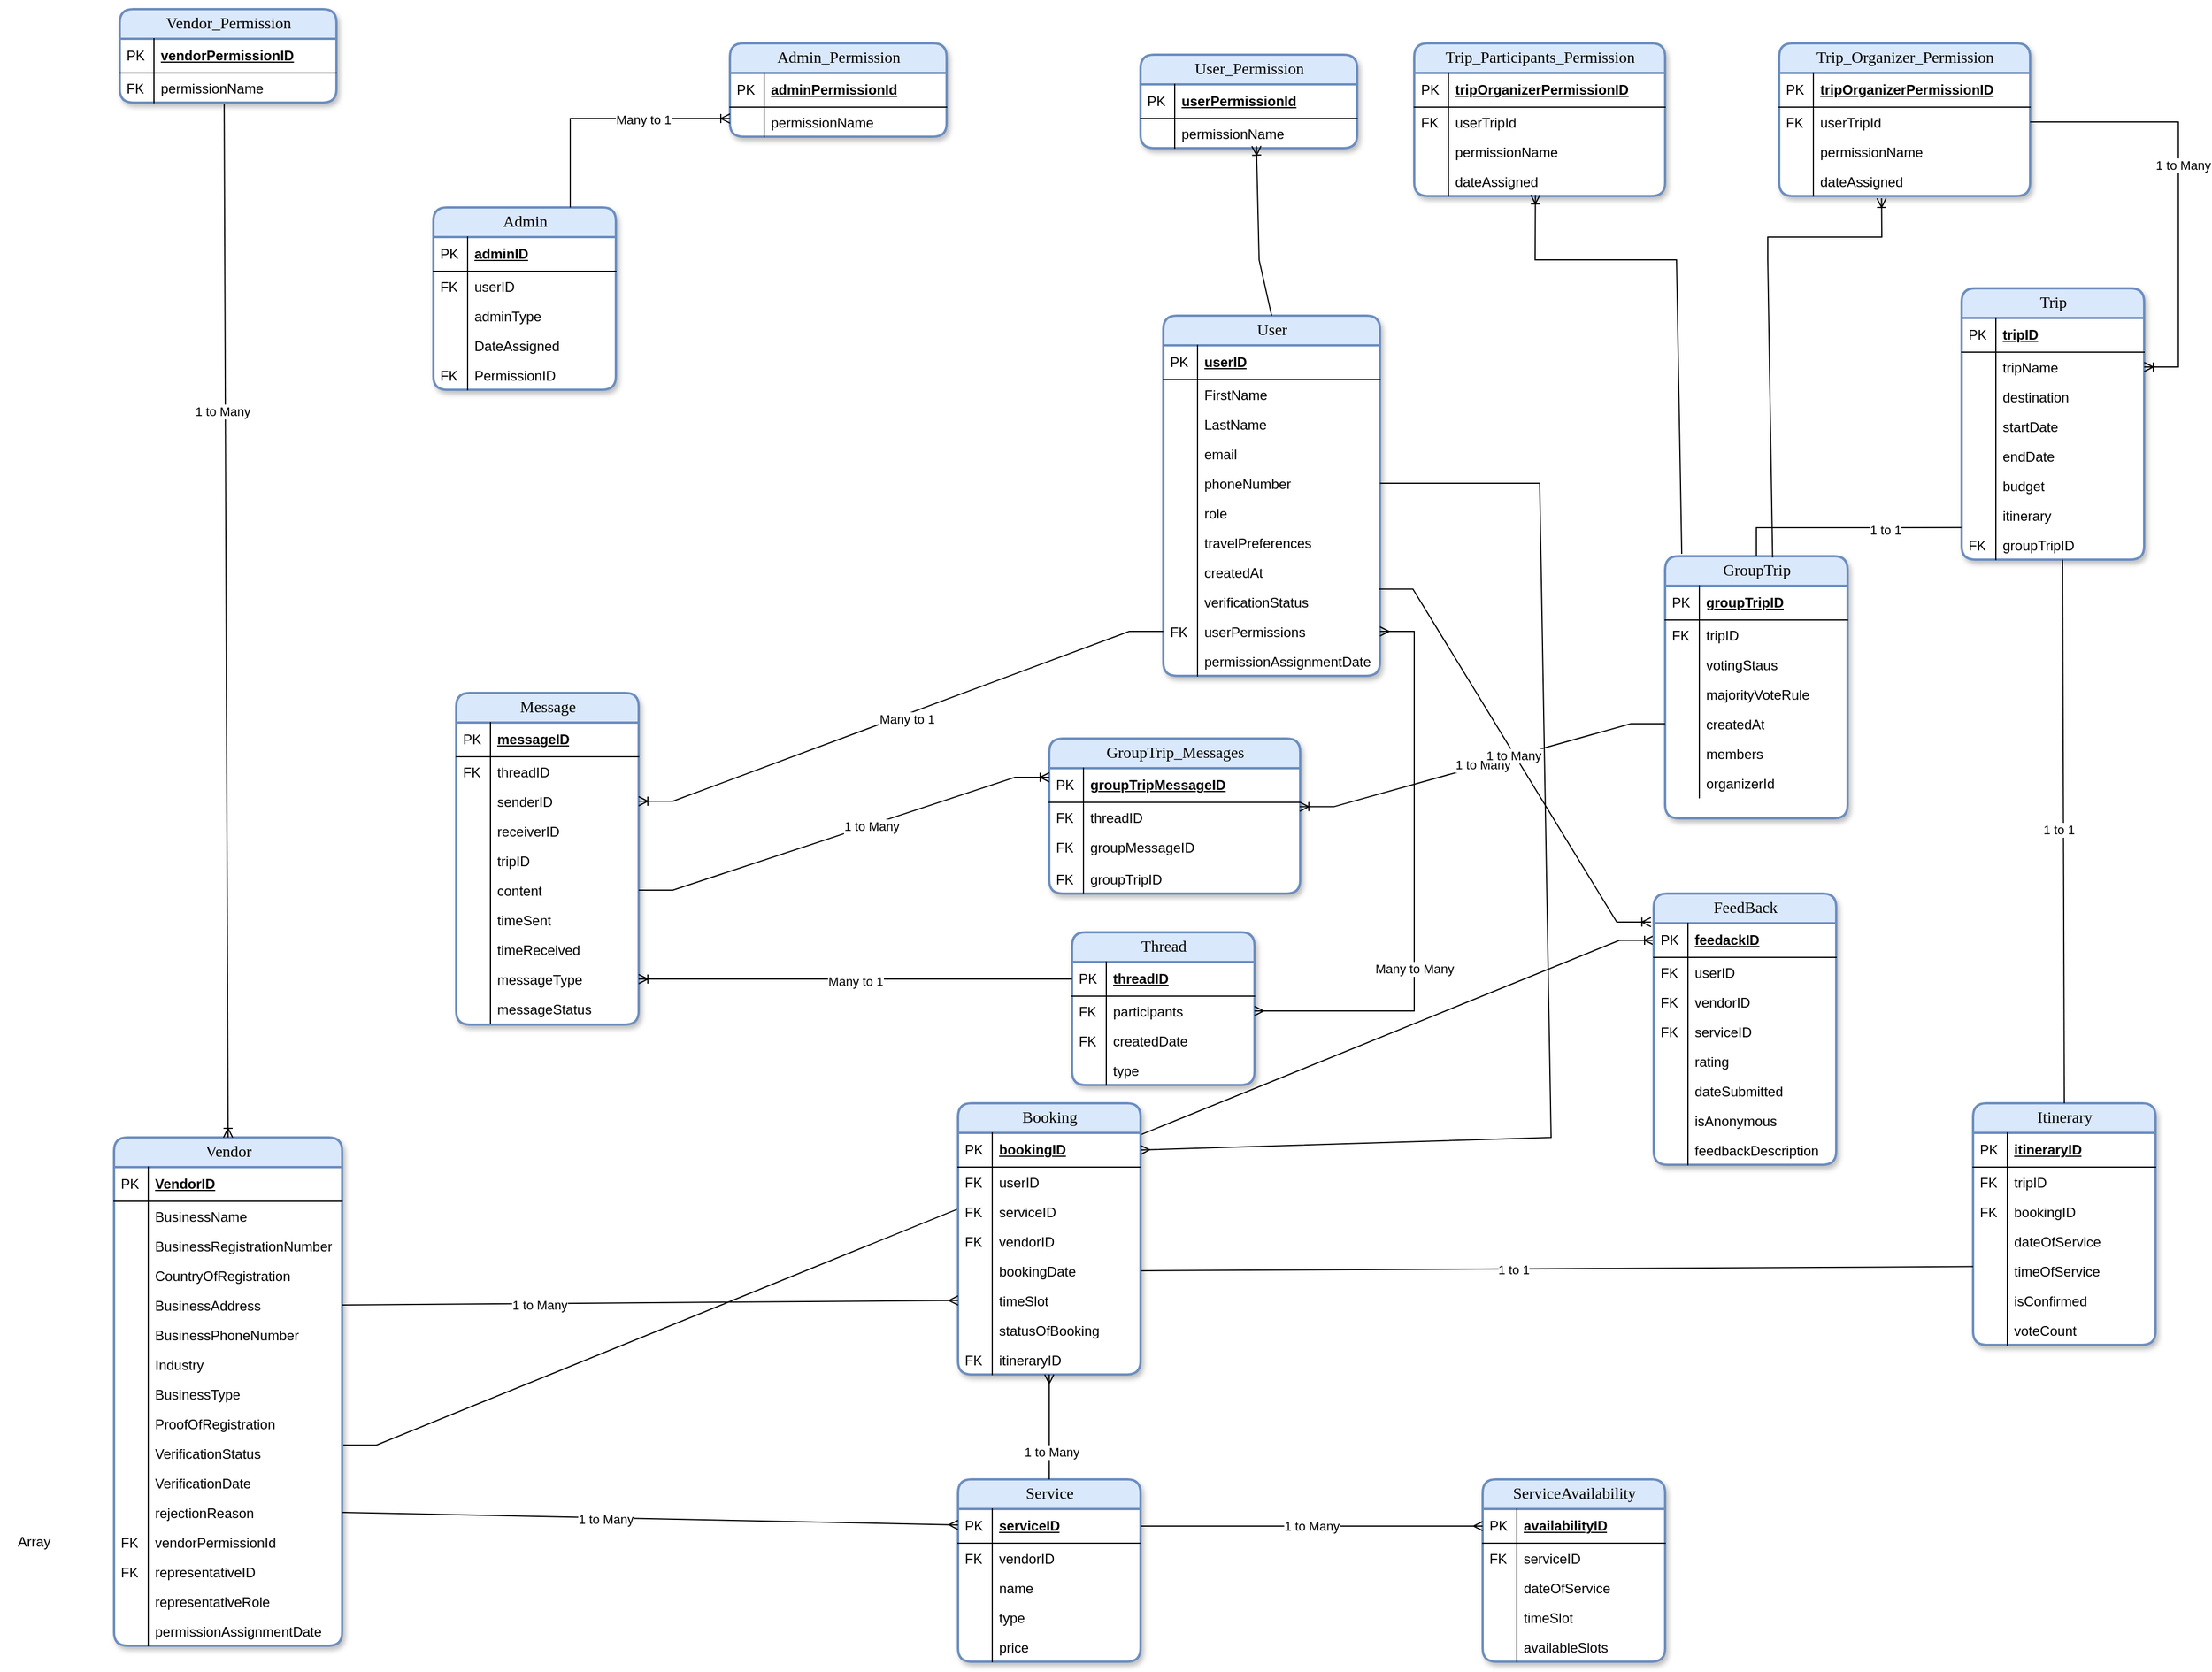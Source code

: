 <mxfile version="24.7.17">
  <diagram name="Page-1" id="e56a1550-8fbb-45ad-956c-1786394a9013">
    <mxGraphModel dx="3760" dy="934" grid="1" gridSize="10" guides="1" tooltips="1" connect="1" arrows="1" fold="1" page="1" pageScale="1" pageWidth="1100" pageHeight="850" background="none" math="0" shadow="0">
      <root>
        <mxCell id="0" />
        <mxCell id="1" parent="0" />
        <mxCell id="_WXVcG3klpl49IS9mG5v-21" value="" style="edgeStyle=entityRelationEdgeStyle;fontSize=12;html=1;endArrow=ERoneToMany;rounded=0;entryX=0;entryY=0.5;entryDx=0;entryDy=0;exitX=1.001;exitY=0.224;exitDx=0;exitDy=0;exitPerimeter=0;" parent="1" source="da-OX71VhK_KM451tiAs-55" target="_WXVcG3klpl49IS9mG5v-2" edge="1">
          <mxGeometry width="100" height="100" relative="1" as="geometry">
            <mxPoint x="-1180" y="1710" as="sourcePoint" />
            <mxPoint x="-32" y="1261" as="targetPoint" />
            <Array as="points">
              <mxPoint x="120" y="1110" />
              <mxPoint x="-610" y="1400" />
              <mxPoint x="180" y="1060" />
              <mxPoint x="-120" y="1070" />
              <mxPoint x="-90" y="1030" />
            </Array>
          </mxGeometry>
        </mxCell>
        <mxCell id="_WXVcG3klpl49IS9mG5v-22" value="1 to Many" style="edgeLabel;html=1;align=center;verticalAlign=middle;resizable=0;points=[];" parent="_WXVcG3klpl49IS9mG5v-21" vertex="1" connectable="0">
          <mxGeometry x="-0.002" y="-1" relative="1" as="geometry">
            <mxPoint as="offset" />
          </mxGeometry>
        </mxCell>
        <mxCell id="2e49270ec7c68f3f-80" value="User" style="swimlane;html=1;fontStyle=0;childLayout=stackLayout;horizontal=1;startSize=26;fillColor=#dae8fc;horizontalStack=0;resizeParent=1;resizeLast=0;collapsible=1;marginBottom=0;swimlaneFillColor=default;align=center;rounded=1;shadow=1;comic=0;labelBackgroundColor=none;strokeWidth=2;fontFamily=Verdana;fontSize=14;strokeColor=#6c8ebf;glass=0;" parent="1" vertex="1">
          <mxGeometry x="-470" y="719" width="190" height="316" as="geometry">
            <mxRectangle x="-40" y="830" width="70" height="30" as="alternateBounds" />
          </mxGeometry>
        </mxCell>
        <mxCell id="2e49270ec7c68f3f-81" value="userID" style="shape=partialRectangle;top=0;left=0;right=0;bottom=1;html=1;align=left;verticalAlign=middle;fillColor=none;spacingLeft=34;spacingRight=4;whiteSpace=wrap;overflow=hidden;rotatable=0;points=[[0,0.5],[1,0.5]];portConstraint=eastwest;dropTarget=0;fontStyle=5;" parent="2e49270ec7c68f3f-80" vertex="1">
          <mxGeometry y="26" width="190" height="30" as="geometry" />
        </mxCell>
        <mxCell id="2e49270ec7c68f3f-82" value="PK" style="shape=partialRectangle;top=0;left=0;bottom=0;html=1;fillColor=none;align=left;verticalAlign=middle;spacingLeft=4;spacingRight=4;whiteSpace=wrap;overflow=hidden;rotatable=0;points=[];portConstraint=eastwest;part=1;" parent="2e49270ec7c68f3f-81" vertex="1" connectable="0">
          <mxGeometry width="30" height="30" as="geometry" />
        </mxCell>
        <mxCell id="2e49270ec7c68f3f-83" value="FirstName" style="shape=partialRectangle;top=0;left=0;right=0;bottom=0;html=1;align=left;verticalAlign=top;fillColor=none;spacingLeft=34;spacingRight=4;whiteSpace=wrap;overflow=hidden;rotatable=0;points=[[0,0.5],[1,0.5]];portConstraint=eastwest;dropTarget=0;strokeColor=#dbe8fc;" parent="2e49270ec7c68f3f-80" vertex="1">
          <mxGeometry y="56" width="190" height="26" as="geometry" />
        </mxCell>
        <mxCell id="2e49270ec7c68f3f-84" value="" style="shape=partialRectangle;top=0;left=0;bottom=0;html=1;fillColor=none;align=left;verticalAlign=top;spacingLeft=4;spacingRight=4;whiteSpace=wrap;overflow=hidden;rotatable=0;points=[];portConstraint=eastwest;part=1;" parent="2e49270ec7c68f3f-83" vertex="1" connectable="0">
          <mxGeometry width="30" height="26" as="geometry" />
        </mxCell>
        <mxCell id="2e49270ec7c68f3f-85" value="LastName" style="shape=partialRectangle;top=0;left=0;right=0;bottom=0;html=1;align=left;verticalAlign=top;fillColor=none;spacingLeft=34;spacingRight=4;whiteSpace=wrap;overflow=hidden;rotatable=0;points=[[0,0.5],[1,0.5]];portConstraint=eastwest;dropTarget=0;" parent="2e49270ec7c68f3f-80" vertex="1">
          <mxGeometry y="82" width="190" height="26" as="geometry" />
        </mxCell>
        <mxCell id="2e49270ec7c68f3f-86" value="" style="shape=partialRectangle;top=0;left=0;bottom=0;html=1;fillColor=none;align=left;verticalAlign=top;spacingLeft=4;spacingRight=4;whiteSpace=wrap;overflow=hidden;rotatable=0;points=[];portConstraint=eastwest;part=1;" parent="2e49270ec7c68f3f-85" vertex="1" connectable="0">
          <mxGeometry width="30" height="26" as="geometry" />
        </mxCell>
        <mxCell id="2e49270ec7c68f3f-87" value="email" style="shape=partialRectangle;top=0;left=0;right=0;bottom=0;html=1;align=left;verticalAlign=top;fillColor=none;spacingLeft=34;spacingRight=4;whiteSpace=wrap;overflow=hidden;rotatable=0;points=[[0,0.5],[1,0.5]];portConstraint=eastwest;dropTarget=0;" parent="2e49270ec7c68f3f-80" vertex="1">
          <mxGeometry y="108" width="190" height="26" as="geometry" />
        </mxCell>
        <mxCell id="2e49270ec7c68f3f-88" value="" style="shape=partialRectangle;top=0;left=0;bottom=0;html=1;fillColor=none;align=left;verticalAlign=top;spacingLeft=4;spacingRight=4;whiteSpace=wrap;overflow=hidden;rotatable=0;points=[];portConstraint=eastwest;part=1;" parent="2e49270ec7c68f3f-87" vertex="1" connectable="0">
          <mxGeometry width="30" height="26" as="geometry" />
        </mxCell>
        <mxCell id="da-OX71VhK_KM451tiAs-1" value="phoneNumber" style="shape=partialRectangle;top=0;left=0;right=0;bottom=0;html=1;align=left;verticalAlign=top;fillColor=none;spacingLeft=34;spacingRight=4;whiteSpace=wrap;overflow=hidden;rotatable=0;points=[[0,0.5],[1,0.5]];portConstraint=eastwest;dropTarget=0;" parent="2e49270ec7c68f3f-80" vertex="1">
          <mxGeometry y="134" width="190" height="26" as="geometry" />
        </mxCell>
        <mxCell id="da-OX71VhK_KM451tiAs-2" value="" style="shape=partialRectangle;top=0;left=0;bottom=0;html=1;fillColor=none;align=left;verticalAlign=top;spacingLeft=4;spacingRight=4;whiteSpace=wrap;overflow=hidden;rotatable=0;points=[];portConstraint=eastwest;part=1;" parent="da-OX71VhK_KM451tiAs-1" vertex="1" connectable="0">
          <mxGeometry width="30" height="26" as="geometry" />
        </mxCell>
        <mxCell id="da-OX71VhK_KM451tiAs-3" value="role" style="shape=partialRectangle;top=0;left=0;right=0;bottom=0;html=1;align=left;verticalAlign=top;fillColor=none;spacingLeft=34;spacingRight=4;whiteSpace=wrap;overflow=hidden;rotatable=0;points=[[0,0.5],[1,0.5]];portConstraint=eastwest;dropTarget=0;" parent="2e49270ec7c68f3f-80" vertex="1">
          <mxGeometry y="160" width="190" height="26" as="geometry" />
        </mxCell>
        <mxCell id="da-OX71VhK_KM451tiAs-4" value="" style="shape=partialRectangle;top=0;left=0;bottom=0;html=1;fillColor=none;align=left;verticalAlign=top;spacingLeft=4;spacingRight=4;whiteSpace=wrap;overflow=hidden;rotatable=0;points=[];portConstraint=eastwest;part=1;" parent="da-OX71VhK_KM451tiAs-3" vertex="1" connectable="0">
          <mxGeometry width="30" height="26" as="geometry" />
        </mxCell>
        <mxCell id="da-OX71VhK_KM451tiAs-5" value="travelPreferences" style="shape=partialRectangle;top=0;left=0;right=0;bottom=0;html=1;align=left;verticalAlign=top;fillColor=none;spacingLeft=34;spacingRight=4;whiteSpace=wrap;overflow=hidden;rotatable=0;points=[[0,0.5],[1,0.5]];portConstraint=eastwest;dropTarget=0;" parent="2e49270ec7c68f3f-80" vertex="1">
          <mxGeometry y="186" width="190" height="26" as="geometry" />
        </mxCell>
        <mxCell id="da-OX71VhK_KM451tiAs-6" value="" style="shape=partialRectangle;top=0;left=0;bottom=0;html=1;fillColor=none;align=left;verticalAlign=top;spacingLeft=4;spacingRight=4;whiteSpace=wrap;overflow=hidden;rotatable=0;points=[];portConstraint=eastwest;part=1;" parent="da-OX71VhK_KM451tiAs-5" vertex="1" connectable="0">
          <mxGeometry width="30" height="26" as="geometry" />
        </mxCell>
        <mxCell id="da-OX71VhK_KM451tiAs-7" value="createdAt" style="shape=partialRectangle;top=0;left=0;right=0;bottom=0;html=1;align=left;verticalAlign=top;fillColor=none;spacingLeft=34;spacingRight=4;whiteSpace=wrap;overflow=hidden;rotatable=0;points=[[0,0.5],[1,0.5]];portConstraint=eastwest;dropTarget=0;" parent="2e49270ec7c68f3f-80" vertex="1">
          <mxGeometry y="212" width="190" height="26" as="geometry" />
        </mxCell>
        <mxCell id="da-OX71VhK_KM451tiAs-8" value="" style="shape=partialRectangle;top=0;left=0;bottom=0;html=1;fillColor=none;align=left;verticalAlign=top;spacingLeft=4;spacingRight=4;whiteSpace=wrap;overflow=hidden;rotatable=0;points=[];portConstraint=eastwest;part=1;" parent="da-OX71VhK_KM451tiAs-7" vertex="1" connectable="0">
          <mxGeometry width="30" height="26" as="geometry" />
        </mxCell>
        <mxCell id="da-OX71VhK_KM451tiAs-9" value="verificationStatus" style="shape=partialRectangle;top=0;left=0;right=0;bottom=0;html=1;align=left;verticalAlign=top;fillColor=none;spacingLeft=34;spacingRight=4;whiteSpace=wrap;overflow=hidden;rotatable=0;points=[[0,0.5],[1,0.5]];portConstraint=eastwest;dropTarget=0;" parent="2e49270ec7c68f3f-80" vertex="1">
          <mxGeometry y="238" width="190" height="26" as="geometry" />
        </mxCell>
        <mxCell id="da-OX71VhK_KM451tiAs-10" value="" style="shape=partialRectangle;top=0;left=0;bottom=0;html=1;fillColor=none;align=left;verticalAlign=top;spacingLeft=4;spacingRight=4;whiteSpace=wrap;overflow=hidden;rotatable=0;points=[];portConstraint=eastwest;part=1;" parent="da-OX71VhK_KM451tiAs-9" vertex="1" connectable="0">
          <mxGeometry width="30" height="26" as="geometry" />
        </mxCell>
        <mxCell id="da-OX71VhK_KM451tiAs-11" value="userPermissions" style="shape=partialRectangle;top=0;left=0;right=0;bottom=0;html=1;align=left;verticalAlign=top;fillColor=none;spacingLeft=34;spacingRight=4;whiteSpace=wrap;overflow=hidden;rotatable=0;points=[[0,0.5],[1,0.5]];portConstraint=eastwest;dropTarget=0;" parent="2e49270ec7c68f3f-80" vertex="1">
          <mxGeometry y="264" width="190" height="26" as="geometry" />
        </mxCell>
        <mxCell id="da-OX71VhK_KM451tiAs-12" value="FK" style="shape=partialRectangle;top=0;left=0;bottom=0;html=1;fillColor=none;align=left;verticalAlign=top;spacingLeft=4;spacingRight=4;whiteSpace=wrap;overflow=hidden;rotatable=0;points=[];portConstraint=eastwest;part=1;" parent="da-OX71VhK_KM451tiAs-11" vertex="1" connectable="0">
          <mxGeometry width="30" height="26" as="geometry" />
        </mxCell>
        <mxCell id="CfQCOd1RK4z9JnlkHVeU-3" value="permissionAssignmentDate" style="shape=partialRectangle;top=0;left=0;right=0;bottom=0;html=1;align=left;verticalAlign=top;fillColor=none;spacingLeft=34;spacingRight=4;whiteSpace=wrap;overflow=hidden;rotatable=0;points=[[0,0.5],[1,0.5]];portConstraint=eastwest;dropTarget=0;" vertex="1" parent="2e49270ec7c68f3f-80">
          <mxGeometry y="290" width="190" height="26" as="geometry" />
        </mxCell>
        <mxCell id="CfQCOd1RK4z9JnlkHVeU-4" value="" style="shape=partialRectangle;top=0;left=0;bottom=0;html=1;fillColor=none;align=left;verticalAlign=top;spacingLeft=4;spacingRight=4;whiteSpace=wrap;overflow=hidden;rotatable=0;points=[];portConstraint=eastwest;part=1;" vertex="1" connectable="0" parent="CfQCOd1RK4z9JnlkHVeU-3">
          <mxGeometry width="30" height="26" as="geometry" />
        </mxCell>
        <mxCell id="da-OX71VhK_KM451tiAs-15" value="Vendor" style="swimlane;html=1;fontStyle=0;childLayout=stackLayout;horizontal=1;startSize=26;fillColor=#dae8fc;horizontalStack=0;resizeParent=1;resizeLast=0;collapsible=1;marginBottom=0;swimlaneFillColor=#ffffff;align=center;rounded=1;shadow=1;comic=0;labelBackgroundColor=none;strokeWidth=2;fontFamily=Verdana;fontSize=14;strokeColor=#6c8ebf;" parent="1" vertex="1">
          <mxGeometry x="-1390" y="1440" width="200" height="446" as="geometry">
            <mxRectangle x="90" y="870" width="70" height="30" as="alternateBounds" />
          </mxGeometry>
        </mxCell>
        <mxCell id="da-OX71VhK_KM451tiAs-16" value="VendorID" style="shape=partialRectangle;top=0;left=0;right=0;bottom=1;html=1;align=left;verticalAlign=middle;fillColor=none;spacingLeft=34;spacingRight=4;whiteSpace=wrap;overflow=hidden;rotatable=0;points=[[0,0.5],[1,0.5]];portConstraint=eastwest;dropTarget=0;fontStyle=5;" parent="da-OX71VhK_KM451tiAs-15" vertex="1">
          <mxGeometry y="26" width="200" height="30" as="geometry" />
        </mxCell>
        <mxCell id="da-OX71VhK_KM451tiAs-17" value="PK" style="shape=partialRectangle;top=0;left=0;bottom=0;html=1;fillColor=none;align=left;verticalAlign=middle;spacingLeft=4;spacingRight=4;whiteSpace=wrap;overflow=hidden;rotatable=0;points=[];portConstraint=eastwest;part=1;" parent="da-OX71VhK_KM451tiAs-16" vertex="1" connectable="0">
          <mxGeometry width="30" height="30" as="geometry" />
        </mxCell>
        <mxCell id="da-OX71VhK_KM451tiAs-18" value="BusinessName&lt;span style=&quot;white-space: pre;&quot;&gt;&#x9;&lt;/span&gt;&lt;span style=&quot;white-space: pre;&quot;&gt;&#x9;&lt;/span&gt;" style="shape=partialRectangle;top=0;left=0;right=0;bottom=0;html=1;align=left;verticalAlign=top;fillColor=none;spacingLeft=34;spacingRight=4;whiteSpace=wrap;overflow=hidden;rotatable=0;points=[[0,0.5],[1,0.5]];portConstraint=eastwest;dropTarget=0;" parent="da-OX71VhK_KM451tiAs-15" vertex="1">
          <mxGeometry y="56" width="200" height="26" as="geometry" />
        </mxCell>
        <mxCell id="da-OX71VhK_KM451tiAs-19" value="" style="shape=partialRectangle;top=0;left=0;bottom=0;html=1;fillColor=none;align=left;verticalAlign=top;spacingLeft=4;spacingRight=4;whiteSpace=wrap;overflow=hidden;rotatable=0;points=[];portConstraint=eastwest;part=1;" parent="da-OX71VhK_KM451tiAs-18" vertex="1" connectable="0">
          <mxGeometry width="30" height="26" as="geometry" />
        </mxCell>
        <mxCell id="da-OX71VhK_KM451tiAs-20" value="BusinessRegistrationNumber" style="shape=partialRectangle;top=0;left=0;right=0;bottom=0;html=1;align=left;verticalAlign=top;fillColor=none;spacingLeft=34;spacingRight=4;whiteSpace=wrap;overflow=hidden;rotatable=0;points=[[0,0.5],[1,0.5]];portConstraint=eastwest;dropTarget=0;" parent="da-OX71VhK_KM451tiAs-15" vertex="1">
          <mxGeometry y="82" width="200" height="26" as="geometry" />
        </mxCell>
        <mxCell id="da-OX71VhK_KM451tiAs-21" value="" style="shape=partialRectangle;top=0;left=0;bottom=0;html=1;fillColor=none;align=left;verticalAlign=top;spacingLeft=4;spacingRight=4;whiteSpace=wrap;overflow=hidden;rotatable=0;points=[];portConstraint=eastwest;part=1;" parent="da-OX71VhK_KM451tiAs-20" vertex="1" connectable="0">
          <mxGeometry width="30" height="26" as="geometry" />
        </mxCell>
        <mxCell id="da-OX71VhK_KM451tiAs-22" value="CountryOfRegistration" style="shape=partialRectangle;top=0;left=0;right=0;bottom=0;html=1;align=left;verticalAlign=top;fillColor=none;spacingLeft=34;spacingRight=4;whiteSpace=wrap;overflow=hidden;rotatable=0;points=[[0,0.5],[1,0.5]];portConstraint=eastwest;dropTarget=0;" parent="da-OX71VhK_KM451tiAs-15" vertex="1">
          <mxGeometry y="108" width="200" height="26" as="geometry" />
        </mxCell>
        <mxCell id="da-OX71VhK_KM451tiAs-23" value="" style="shape=partialRectangle;top=0;left=0;bottom=0;html=1;fillColor=none;align=left;verticalAlign=top;spacingLeft=4;spacingRight=4;whiteSpace=wrap;overflow=hidden;rotatable=0;points=[];portConstraint=eastwest;part=1;" parent="da-OX71VhK_KM451tiAs-22" vertex="1" connectable="0">
          <mxGeometry width="30" height="26" as="geometry" />
        </mxCell>
        <mxCell id="da-OX71VhK_KM451tiAs-45" value="BusinessAddress" style="shape=partialRectangle;top=0;left=0;right=0;bottom=0;html=1;align=left;verticalAlign=top;fillColor=none;spacingLeft=34;spacingRight=4;whiteSpace=wrap;overflow=hidden;rotatable=0;points=[[0,0.5],[1,0.5]];portConstraint=eastwest;dropTarget=0;" parent="da-OX71VhK_KM451tiAs-15" vertex="1">
          <mxGeometry y="134" width="200" height="26" as="geometry" />
        </mxCell>
        <mxCell id="da-OX71VhK_KM451tiAs-46" value="" style="shape=partialRectangle;top=0;left=0;bottom=0;html=1;fillColor=none;align=left;verticalAlign=top;spacingLeft=4;spacingRight=4;whiteSpace=wrap;overflow=hidden;rotatable=0;points=[];portConstraint=eastwest;part=1;" parent="da-OX71VhK_KM451tiAs-45" vertex="1" connectable="0">
          <mxGeometry width="30" height="26" as="geometry" />
        </mxCell>
        <mxCell id="da-OX71VhK_KM451tiAs-47" value="BusinessPhoneNumber" style="shape=partialRectangle;top=0;left=0;right=0;bottom=0;html=1;align=left;verticalAlign=top;fillColor=none;spacingLeft=34;spacingRight=4;whiteSpace=wrap;overflow=hidden;rotatable=0;points=[[0,0.5],[1,0.5]];portConstraint=eastwest;dropTarget=0;" parent="da-OX71VhK_KM451tiAs-15" vertex="1">
          <mxGeometry y="160" width="200" height="26" as="geometry" />
        </mxCell>
        <mxCell id="da-OX71VhK_KM451tiAs-48" value="" style="shape=partialRectangle;top=0;left=0;bottom=0;html=1;fillColor=none;align=left;verticalAlign=top;spacingLeft=4;spacingRight=4;whiteSpace=wrap;overflow=hidden;rotatable=0;points=[];portConstraint=eastwest;part=1;" parent="da-OX71VhK_KM451tiAs-47" vertex="1" connectable="0">
          <mxGeometry width="30" height="26" as="geometry" />
        </mxCell>
        <mxCell id="da-OX71VhK_KM451tiAs-49" value="Industry" style="shape=partialRectangle;top=0;left=0;right=0;bottom=0;html=1;align=left;verticalAlign=top;fillColor=none;spacingLeft=34;spacingRight=4;whiteSpace=wrap;overflow=hidden;rotatable=0;points=[[0,0.5],[1,0.5]];portConstraint=eastwest;dropTarget=0;" parent="da-OX71VhK_KM451tiAs-15" vertex="1">
          <mxGeometry y="186" width="200" height="26" as="geometry" />
        </mxCell>
        <mxCell id="da-OX71VhK_KM451tiAs-50" value="" style="shape=partialRectangle;top=0;left=0;bottom=0;html=1;fillColor=none;align=left;verticalAlign=top;spacingLeft=4;spacingRight=4;whiteSpace=wrap;overflow=hidden;rotatable=0;points=[];portConstraint=eastwest;part=1;" parent="da-OX71VhK_KM451tiAs-49" vertex="1" connectable="0">
          <mxGeometry width="30" height="26" as="geometry" />
        </mxCell>
        <mxCell id="da-OX71VhK_KM451tiAs-51" value="BusinessType" style="shape=partialRectangle;top=0;left=0;right=0;bottom=0;html=1;align=left;verticalAlign=top;fillColor=none;spacingLeft=34;spacingRight=4;whiteSpace=wrap;overflow=hidden;rotatable=0;points=[[0,0.5],[1,0.5]];portConstraint=eastwest;dropTarget=0;" parent="da-OX71VhK_KM451tiAs-15" vertex="1">
          <mxGeometry y="212" width="200" height="26" as="geometry" />
        </mxCell>
        <mxCell id="da-OX71VhK_KM451tiAs-52" value="" style="shape=partialRectangle;top=0;left=0;bottom=0;html=1;fillColor=none;align=left;verticalAlign=top;spacingLeft=4;spacingRight=4;whiteSpace=wrap;overflow=hidden;rotatable=0;points=[];portConstraint=eastwest;part=1;" parent="da-OX71VhK_KM451tiAs-51" vertex="1" connectable="0">
          <mxGeometry width="30" height="26" as="geometry" />
        </mxCell>
        <mxCell id="da-OX71VhK_KM451tiAs-53" value="ProofOfRegistration" style="shape=partialRectangle;top=0;left=0;right=0;bottom=0;html=1;align=left;verticalAlign=top;fillColor=none;spacingLeft=34;spacingRight=4;whiteSpace=wrap;overflow=hidden;rotatable=0;points=[[0,0.5],[1,0.5]];portConstraint=eastwest;dropTarget=0;" parent="da-OX71VhK_KM451tiAs-15" vertex="1">
          <mxGeometry y="238" width="200" height="26" as="geometry" />
        </mxCell>
        <mxCell id="da-OX71VhK_KM451tiAs-54" value="" style="shape=partialRectangle;top=0;left=0;bottom=0;html=1;fillColor=none;align=left;verticalAlign=top;spacingLeft=4;spacingRight=4;whiteSpace=wrap;overflow=hidden;rotatable=0;points=[];portConstraint=eastwest;part=1;" parent="da-OX71VhK_KM451tiAs-53" vertex="1" connectable="0">
          <mxGeometry width="30" height="26" as="geometry" />
        </mxCell>
        <mxCell id="da-OX71VhK_KM451tiAs-55" value="VerificationStatus" style="shape=partialRectangle;top=0;left=0;right=0;bottom=0;html=1;align=left;verticalAlign=top;fillColor=none;spacingLeft=34;spacingRight=4;whiteSpace=wrap;overflow=hidden;rotatable=0;points=[[0,0.5],[1,0.5]];portConstraint=eastwest;dropTarget=0;" parent="da-OX71VhK_KM451tiAs-15" vertex="1">
          <mxGeometry y="264" width="200" height="26" as="geometry" />
        </mxCell>
        <mxCell id="da-OX71VhK_KM451tiAs-56" value="" style="shape=partialRectangle;top=0;left=0;bottom=0;html=1;fillColor=none;align=left;verticalAlign=top;spacingLeft=4;spacingRight=4;whiteSpace=wrap;overflow=hidden;rotatable=0;points=[];portConstraint=eastwest;part=1;" parent="da-OX71VhK_KM451tiAs-55" vertex="1" connectable="0">
          <mxGeometry width="30" height="26" as="geometry" />
        </mxCell>
        <mxCell id="da-OX71VhK_KM451tiAs-57" value="VerificationDate" style="shape=partialRectangle;top=0;left=0;right=0;bottom=0;html=1;align=left;verticalAlign=top;fillColor=none;spacingLeft=34;spacingRight=4;whiteSpace=wrap;overflow=hidden;rotatable=0;points=[[0,0.5],[1,0.5]];portConstraint=eastwest;dropTarget=0;" parent="da-OX71VhK_KM451tiAs-15" vertex="1">
          <mxGeometry y="290" width="200" height="26" as="geometry" />
        </mxCell>
        <mxCell id="da-OX71VhK_KM451tiAs-58" value="" style="shape=partialRectangle;top=0;left=0;bottom=0;html=1;fillColor=none;align=left;verticalAlign=top;spacingLeft=4;spacingRight=4;whiteSpace=wrap;overflow=hidden;rotatable=0;points=[];portConstraint=eastwest;part=1;" parent="da-OX71VhK_KM451tiAs-57" vertex="1" connectable="0">
          <mxGeometry width="30" height="26" as="geometry" />
        </mxCell>
        <mxCell id="da-OX71VhK_KM451tiAs-59" value="rejectionReason" style="shape=partialRectangle;top=0;left=0;right=0;bottom=0;html=1;align=left;verticalAlign=top;fillColor=none;spacingLeft=34;spacingRight=4;whiteSpace=wrap;overflow=hidden;rotatable=0;points=[[0,0.5],[1,0.5]];portConstraint=eastwest;dropTarget=0;" parent="da-OX71VhK_KM451tiAs-15" vertex="1">
          <mxGeometry y="316" width="200" height="26" as="geometry" />
        </mxCell>
        <mxCell id="da-OX71VhK_KM451tiAs-60" value="" style="shape=partialRectangle;top=0;left=0;bottom=0;html=1;fillColor=none;align=left;verticalAlign=top;spacingLeft=4;spacingRight=4;whiteSpace=wrap;overflow=hidden;rotatable=0;points=[];portConstraint=eastwest;part=1;" parent="da-OX71VhK_KM451tiAs-59" vertex="1" connectable="0">
          <mxGeometry width="30" height="26" as="geometry" />
        </mxCell>
        <mxCell id="da-OX71VhK_KM451tiAs-61" value="vendorPermissionId" style="shape=partialRectangle;top=0;left=0;right=0;bottom=0;html=1;align=left;verticalAlign=top;fillColor=none;spacingLeft=34;spacingRight=4;whiteSpace=wrap;overflow=hidden;rotatable=0;points=[[0,0.5],[1,0.5]];portConstraint=eastwest;dropTarget=0;" parent="da-OX71VhK_KM451tiAs-15" vertex="1">
          <mxGeometry y="342" width="200" height="26" as="geometry" />
        </mxCell>
        <mxCell id="da-OX71VhK_KM451tiAs-62" value="FK" style="shape=partialRectangle;top=0;left=0;bottom=0;html=1;fillColor=none;align=left;verticalAlign=top;spacingLeft=4;spacingRight=4;whiteSpace=wrap;overflow=hidden;rotatable=0;points=[];portConstraint=eastwest;part=1;" parent="da-OX71VhK_KM451tiAs-61" vertex="1" connectable="0">
          <mxGeometry width="30" height="26" as="geometry" />
        </mxCell>
        <mxCell id="da-OX71VhK_KM451tiAs-63" value="representativeID" style="shape=partialRectangle;top=0;left=0;right=0;bottom=0;html=1;align=left;verticalAlign=top;fillColor=none;spacingLeft=34;spacingRight=4;whiteSpace=wrap;overflow=hidden;rotatable=0;points=[[0,0.5],[1,0.5]];portConstraint=eastwest;dropTarget=0;" parent="da-OX71VhK_KM451tiAs-15" vertex="1">
          <mxGeometry y="368" width="200" height="26" as="geometry" />
        </mxCell>
        <mxCell id="da-OX71VhK_KM451tiAs-64" value="FK" style="shape=partialRectangle;top=0;left=0;bottom=0;html=1;fillColor=none;align=left;verticalAlign=top;spacingLeft=4;spacingRight=4;whiteSpace=wrap;overflow=hidden;rotatable=0;points=[];portConstraint=eastwest;part=1;" parent="da-OX71VhK_KM451tiAs-63" vertex="1" connectable="0">
          <mxGeometry width="30" height="26" as="geometry" />
        </mxCell>
        <mxCell id="da-OX71VhK_KM451tiAs-65" value="representativeRole" style="shape=partialRectangle;top=0;left=0;right=0;bottom=0;html=1;align=left;verticalAlign=top;fillColor=none;spacingLeft=34;spacingRight=4;whiteSpace=wrap;overflow=hidden;rotatable=0;points=[[0,0.5],[1,0.5]];portConstraint=eastwest;dropTarget=0;" parent="da-OX71VhK_KM451tiAs-15" vertex="1">
          <mxGeometry y="394" width="200" height="26" as="geometry" />
        </mxCell>
        <mxCell id="da-OX71VhK_KM451tiAs-66" value="" style="shape=partialRectangle;top=0;left=0;bottom=0;html=1;fillColor=none;align=left;verticalAlign=top;spacingLeft=4;spacingRight=4;whiteSpace=wrap;overflow=hidden;rotatable=0;points=[];portConstraint=eastwest;part=1;" parent="da-OX71VhK_KM451tiAs-65" vertex="1" connectable="0">
          <mxGeometry width="30" height="26" as="geometry" />
        </mxCell>
        <mxCell id="CfQCOd1RK4z9JnlkHVeU-1" value="permissionAssignmentDate" style="shape=partialRectangle;top=0;left=0;right=0;bottom=0;html=1;align=left;verticalAlign=top;fillColor=none;spacingLeft=34;spacingRight=4;whiteSpace=wrap;overflow=hidden;rotatable=0;points=[[0,0.5],[1,0.5]];portConstraint=eastwest;dropTarget=0;" vertex="1" parent="da-OX71VhK_KM451tiAs-15">
          <mxGeometry y="420" width="200" height="26" as="geometry" />
        </mxCell>
        <mxCell id="CfQCOd1RK4z9JnlkHVeU-2" value="" style="shape=partialRectangle;top=0;left=0;bottom=0;html=1;fillColor=none;align=left;verticalAlign=top;spacingLeft=4;spacingRight=4;whiteSpace=wrap;overflow=hidden;rotatable=0;points=[];portConstraint=eastwest;part=1;" vertex="1" connectable="0" parent="CfQCOd1RK4z9JnlkHVeU-1">
          <mxGeometry width="30" height="26" as="geometry" />
        </mxCell>
        <mxCell id="da-OX71VhK_KM451tiAs-36" value="Admin" style="swimlane;html=1;fontStyle=0;childLayout=stackLayout;horizontal=1;startSize=26;fillColor=#dae8fc;horizontalStack=0;resizeParent=1;resizeLast=0;collapsible=1;marginBottom=0;swimlaneFillColor=#ffffff;align=center;rounded=1;shadow=1;comic=0;labelBackgroundColor=none;strokeWidth=2;fontFamily=Verdana;fontSize=14;strokeColor=#6c8ebf;" parent="1" vertex="1">
          <mxGeometry x="-1110" y="624" width="160" height="160" as="geometry">
            <mxRectangle x="90" y="870" width="70" height="30" as="alternateBounds" />
          </mxGeometry>
        </mxCell>
        <mxCell id="da-OX71VhK_KM451tiAs-37" value="adminID" style="shape=partialRectangle;top=0;left=0;right=0;bottom=1;html=1;align=left;verticalAlign=middle;fillColor=none;spacingLeft=34;spacingRight=4;whiteSpace=wrap;overflow=hidden;rotatable=0;points=[[0,0.5],[1,0.5]];portConstraint=eastwest;dropTarget=0;fontStyle=5;" parent="da-OX71VhK_KM451tiAs-36" vertex="1">
          <mxGeometry y="26" width="160" height="30" as="geometry" />
        </mxCell>
        <mxCell id="da-OX71VhK_KM451tiAs-38" value="PK" style="shape=partialRectangle;top=0;left=0;bottom=0;html=1;fillColor=none;align=left;verticalAlign=middle;spacingLeft=4;spacingRight=4;whiteSpace=wrap;overflow=hidden;rotatable=0;points=[];portConstraint=eastwest;part=1;" parent="da-OX71VhK_KM451tiAs-37" vertex="1" connectable="0">
          <mxGeometry width="30" height="30" as="geometry" />
        </mxCell>
        <mxCell id="da-OX71VhK_KM451tiAs-39" value="userID" style="shape=partialRectangle;top=0;left=0;right=0;bottom=0;html=1;align=left;verticalAlign=top;fillColor=none;spacingLeft=34;spacingRight=4;whiteSpace=wrap;overflow=hidden;rotatable=0;points=[[0,0.5],[1,0.5]];portConstraint=eastwest;dropTarget=0;" parent="da-OX71VhK_KM451tiAs-36" vertex="1">
          <mxGeometry y="56" width="160" height="26" as="geometry" />
        </mxCell>
        <mxCell id="da-OX71VhK_KM451tiAs-40" value="FK" style="shape=partialRectangle;top=0;left=0;bottom=0;html=1;fillColor=none;align=left;verticalAlign=top;spacingLeft=4;spacingRight=4;whiteSpace=wrap;overflow=hidden;rotatable=0;points=[];portConstraint=eastwest;part=1;" parent="da-OX71VhK_KM451tiAs-39" vertex="1" connectable="0">
          <mxGeometry width="30" height="26" as="geometry" />
        </mxCell>
        <mxCell id="da-OX71VhK_KM451tiAs-41" value="adminType" style="shape=partialRectangle;top=0;left=0;right=0;bottom=0;html=1;align=left;verticalAlign=top;fillColor=none;spacingLeft=34;spacingRight=4;whiteSpace=wrap;overflow=hidden;rotatable=0;points=[[0,0.5],[1,0.5]];portConstraint=eastwest;dropTarget=0;" parent="da-OX71VhK_KM451tiAs-36" vertex="1">
          <mxGeometry y="82" width="160" height="26" as="geometry" />
        </mxCell>
        <mxCell id="da-OX71VhK_KM451tiAs-42" value="" style="shape=partialRectangle;top=0;left=0;bottom=0;html=1;fillColor=none;align=left;verticalAlign=top;spacingLeft=4;spacingRight=4;whiteSpace=wrap;overflow=hidden;rotatable=0;points=[];portConstraint=eastwest;part=1;" parent="da-OX71VhK_KM451tiAs-41" vertex="1" connectable="0">
          <mxGeometry width="30" height="26" as="geometry" />
        </mxCell>
        <mxCell id="da-OX71VhK_KM451tiAs-43" value="DateAssigned" style="shape=partialRectangle;top=0;left=0;right=0;bottom=0;html=1;align=left;verticalAlign=top;fillColor=none;spacingLeft=34;spacingRight=4;whiteSpace=wrap;overflow=hidden;rotatable=0;points=[[0,0.5],[1,0.5]];portConstraint=eastwest;dropTarget=0;" parent="da-OX71VhK_KM451tiAs-36" vertex="1">
          <mxGeometry y="108" width="160" height="26" as="geometry" />
        </mxCell>
        <mxCell id="da-OX71VhK_KM451tiAs-44" value="" style="shape=partialRectangle;top=0;left=0;bottom=0;html=1;fillColor=none;align=left;verticalAlign=top;spacingLeft=4;spacingRight=4;whiteSpace=wrap;overflow=hidden;rotatable=0;points=[];portConstraint=eastwest;part=1;" parent="da-OX71VhK_KM451tiAs-43" vertex="1" connectable="0">
          <mxGeometry width="30" height="26" as="geometry" />
        </mxCell>
        <mxCell id="cZxM_yREGPw3xG7ifdbo-132" value="PermissionID" style="shape=partialRectangle;top=0;left=0;right=0;bottom=0;html=1;align=left;verticalAlign=top;fillColor=none;spacingLeft=34;spacingRight=4;whiteSpace=wrap;overflow=hidden;rotatable=0;points=[[0,0.5],[1,0.5]];portConstraint=eastwest;dropTarget=0;" parent="da-OX71VhK_KM451tiAs-36" vertex="1">
          <mxGeometry y="134" width="160" height="26" as="geometry" />
        </mxCell>
        <mxCell id="cZxM_yREGPw3xG7ifdbo-133" value="FK" style="shape=partialRectangle;top=0;left=0;bottom=0;html=1;fillColor=none;align=left;verticalAlign=top;spacingLeft=4;spacingRight=4;whiteSpace=wrap;overflow=hidden;rotatable=0;points=[];portConstraint=eastwest;part=1;" parent="cZxM_yREGPw3xG7ifdbo-132" vertex="1" connectable="0">
          <mxGeometry width="30" height="26" as="geometry" />
        </mxCell>
        <mxCell id="da-OX71VhK_KM451tiAs-67" value="Booking" style="swimlane;html=1;fontStyle=0;childLayout=stackLayout;horizontal=1;startSize=26;fillColor=#dae8fc;horizontalStack=0;resizeParent=1;resizeLast=0;collapsible=1;marginBottom=0;swimlaneFillColor=default;align=center;rounded=1;shadow=1;comic=0;labelBackgroundColor=none;strokeWidth=2;fontFamily=Verdana;fontSize=14;strokeColor=#6c8ebf;glass=0;" parent="1" vertex="1">
          <mxGeometry x="-650" y="1410" width="160" height="238" as="geometry">
            <mxRectangle x="-40" y="830" width="70" height="30" as="alternateBounds" />
          </mxGeometry>
        </mxCell>
        <mxCell id="da-OX71VhK_KM451tiAs-68" value="bookingID" style="shape=partialRectangle;top=0;left=0;right=0;bottom=1;html=1;align=left;verticalAlign=middle;fillColor=none;spacingLeft=34;spacingRight=4;whiteSpace=wrap;overflow=hidden;rotatable=0;points=[[0,0.5],[1,0.5]];portConstraint=eastwest;dropTarget=0;fontStyle=5;" parent="da-OX71VhK_KM451tiAs-67" vertex="1">
          <mxGeometry y="26" width="160" height="30" as="geometry" />
        </mxCell>
        <mxCell id="da-OX71VhK_KM451tiAs-69" value="PK" style="shape=partialRectangle;top=0;left=0;bottom=0;html=1;fillColor=none;align=left;verticalAlign=middle;spacingLeft=4;spacingRight=4;whiteSpace=wrap;overflow=hidden;rotatable=0;points=[];portConstraint=eastwest;part=1;" parent="da-OX71VhK_KM451tiAs-68" vertex="1" connectable="0">
          <mxGeometry width="30" height="30" as="geometry" />
        </mxCell>
        <mxCell id="da-OX71VhK_KM451tiAs-70" value="userID" style="shape=partialRectangle;top=0;left=0;right=0;bottom=0;html=1;align=left;verticalAlign=top;fillColor=none;spacingLeft=34;spacingRight=4;whiteSpace=wrap;overflow=hidden;rotatable=0;points=[[0,0.5],[1,0.5]];portConstraint=eastwest;dropTarget=0;strokeColor=#dbe8fc;" parent="da-OX71VhK_KM451tiAs-67" vertex="1">
          <mxGeometry y="56" width="160" height="26" as="geometry" />
        </mxCell>
        <mxCell id="da-OX71VhK_KM451tiAs-71" value="FK" style="shape=partialRectangle;top=0;left=0;bottom=0;html=1;fillColor=none;align=left;verticalAlign=top;spacingLeft=4;spacingRight=4;whiteSpace=wrap;overflow=hidden;rotatable=0;points=[];portConstraint=eastwest;part=1;" parent="da-OX71VhK_KM451tiAs-70" vertex="1" connectable="0">
          <mxGeometry width="30" height="26" as="geometry" />
        </mxCell>
        <mxCell id="da-OX71VhK_KM451tiAs-72" value="serviceID" style="shape=partialRectangle;top=0;left=0;right=0;bottom=0;html=1;align=left;verticalAlign=top;fillColor=none;spacingLeft=34;spacingRight=4;whiteSpace=wrap;overflow=hidden;rotatable=0;points=[[0,0.5],[1,0.5]];portConstraint=eastwest;dropTarget=0;" parent="da-OX71VhK_KM451tiAs-67" vertex="1">
          <mxGeometry y="82" width="160" height="26" as="geometry" />
        </mxCell>
        <mxCell id="da-OX71VhK_KM451tiAs-73" value="FK" style="shape=partialRectangle;top=0;left=0;bottom=0;html=1;fillColor=none;align=left;verticalAlign=top;spacingLeft=4;spacingRight=4;whiteSpace=wrap;overflow=hidden;rotatable=0;points=[];portConstraint=eastwest;part=1;" parent="da-OX71VhK_KM451tiAs-72" vertex="1" connectable="0">
          <mxGeometry width="30" height="26" as="geometry" />
        </mxCell>
        <mxCell id="da-OX71VhK_KM451tiAs-74" value="vendorID" style="shape=partialRectangle;top=0;left=0;right=0;bottom=0;html=1;align=left;verticalAlign=top;fillColor=none;spacingLeft=34;spacingRight=4;whiteSpace=wrap;overflow=hidden;rotatable=0;points=[[0,0.5],[1,0.5]];portConstraint=eastwest;dropTarget=0;" parent="da-OX71VhK_KM451tiAs-67" vertex="1">
          <mxGeometry y="108" width="160" height="26" as="geometry" />
        </mxCell>
        <mxCell id="da-OX71VhK_KM451tiAs-75" value="FK" style="shape=partialRectangle;top=0;left=0;bottom=0;html=1;fillColor=none;align=left;verticalAlign=top;spacingLeft=4;spacingRight=4;whiteSpace=wrap;overflow=hidden;rotatable=0;points=[];portConstraint=eastwest;part=1;" parent="da-OX71VhK_KM451tiAs-74" vertex="1" connectable="0">
          <mxGeometry width="30" height="26" as="geometry" />
        </mxCell>
        <mxCell id="da-OX71VhK_KM451tiAs-76" value="bookingDate" style="shape=partialRectangle;top=0;left=0;right=0;bottom=0;html=1;align=left;verticalAlign=top;fillColor=none;spacingLeft=34;spacingRight=4;whiteSpace=wrap;overflow=hidden;rotatable=0;points=[[0,0.5],[1,0.5]];portConstraint=eastwest;dropTarget=0;" parent="da-OX71VhK_KM451tiAs-67" vertex="1">
          <mxGeometry y="134" width="160" height="26" as="geometry" />
        </mxCell>
        <mxCell id="da-OX71VhK_KM451tiAs-77" value="" style="shape=partialRectangle;top=0;left=0;bottom=0;html=1;fillColor=none;align=left;verticalAlign=top;spacingLeft=4;spacingRight=4;whiteSpace=wrap;overflow=hidden;rotatable=0;points=[];portConstraint=eastwest;part=1;" parent="da-OX71VhK_KM451tiAs-76" vertex="1" connectable="0">
          <mxGeometry width="30" height="26" as="geometry" />
        </mxCell>
        <mxCell id="da-OX71VhK_KM451tiAs-78" value="timeSlot" style="shape=partialRectangle;top=0;left=0;right=0;bottom=0;html=1;align=left;verticalAlign=top;fillColor=none;spacingLeft=34;spacingRight=4;whiteSpace=wrap;overflow=hidden;rotatable=0;points=[[0,0.5],[1,0.5]];portConstraint=eastwest;dropTarget=0;" parent="da-OX71VhK_KM451tiAs-67" vertex="1">
          <mxGeometry y="160" width="160" height="26" as="geometry" />
        </mxCell>
        <mxCell id="da-OX71VhK_KM451tiAs-79" value="" style="shape=partialRectangle;top=0;left=0;bottom=0;html=1;fillColor=none;align=left;verticalAlign=top;spacingLeft=4;spacingRight=4;whiteSpace=wrap;overflow=hidden;rotatable=0;points=[];portConstraint=eastwest;part=1;" parent="da-OX71VhK_KM451tiAs-78" vertex="1" connectable="0">
          <mxGeometry width="30" height="26" as="geometry" />
        </mxCell>
        <mxCell id="da-OX71VhK_KM451tiAs-82" value="statusOfBooking" style="shape=partialRectangle;top=0;left=0;right=0;bottom=0;html=1;align=left;verticalAlign=top;fillColor=none;spacingLeft=34;spacingRight=4;whiteSpace=wrap;overflow=hidden;rotatable=0;points=[[0,0.5],[1,0.5]];portConstraint=eastwest;dropTarget=0;" parent="da-OX71VhK_KM451tiAs-67" vertex="1">
          <mxGeometry y="186" width="160" height="26" as="geometry" />
        </mxCell>
        <mxCell id="da-OX71VhK_KM451tiAs-83" value="" style="shape=partialRectangle;top=0;left=0;bottom=0;html=1;fillColor=none;align=left;verticalAlign=top;spacingLeft=4;spacingRight=4;whiteSpace=wrap;overflow=hidden;rotatable=0;points=[];portConstraint=eastwest;part=1;" parent="da-OX71VhK_KM451tiAs-82" vertex="1" connectable="0">
          <mxGeometry width="30" height="26" as="geometry" />
        </mxCell>
        <mxCell id="cZxM_yREGPw3xG7ifdbo-86" value="itineraryID" style="shape=partialRectangle;top=0;left=0;right=0;bottom=0;html=1;align=left;verticalAlign=top;fillColor=none;spacingLeft=34;spacingRight=4;whiteSpace=wrap;overflow=hidden;rotatable=0;points=[[0,0.5],[1,0.5]];portConstraint=eastwest;dropTarget=0;" parent="da-OX71VhK_KM451tiAs-67" vertex="1">
          <mxGeometry y="212" width="160" height="26" as="geometry" />
        </mxCell>
        <mxCell id="cZxM_yREGPw3xG7ifdbo-87" value="FK" style="shape=partialRectangle;top=0;left=0;bottom=0;html=1;fillColor=none;align=left;verticalAlign=top;spacingLeft=4;spacingRight=4;whiteSpace=wrap;overflow=hidden;rotatable=0;points=[];portConstraint=eastwest;part=1;" parent="cZxM_yREGPw3xG7ifdbo-86" vertex="1" connectable="0">
          <mxGeometry width="30" height="26" as="geometry" />
        </mxCell>
        <mxCell id="da-OX71VhK_KM451tiAs-91" value="Service" style="swimlane;html=1;fontStyle=0;childLayout=stackLayout;horizontal=1;startSize=26;fillColor=#dae8fc;horizontalStack=0;resizeParent=1;resizeLast=0;collapsible=1;marginBottom=0;swimlaneFillColor=#ffffff;align=center;rounded=1;shadow=1;comic=0;labelBackgroundColor=none;strokeWidth=2;fontFamily=Verdana;fontSize=14;strokeColor=#6c8ebf;" parent="1" vertex="1">
          <mxGeometry x="-650" y="1740" width="160" height="160" as="geometry">
            <mxRectangle x="90" y="870" width="70" height="30" as="alternateBounds" />
          </mxGeometry>
        </mxCell>
        <mxCell id="da-OX71VhK_KM451tiAs-92" value="serviceID" style="shape=partialRectangle;top=0;left=0;right=0;bottom=1;html=1;align=left;verticalAlign=middle;fillColor=none;spacingLeft=34;spacingRight=4;whiteSpace=wrap;overflow=hidden;rotatable=0;points=[[0,0.5],[1,0.5]];portConstraint=eastwest;dropTarget=0;fontStyle=5;" parent="da-OX71VhK_KM451tiAs-91" vertex="1">
          <mxGeometry y="26" width="160" height="30" as="geometry" />
        </mxCell>
        <mxCell id="da-OX71VhK_KM451tiAs-93" value="PK" style="shape=partialRectangle;top=0;left=0;bottom=0;html=1;fillColor=none;align=left;verticalAlign=middle;spacingLeft=4;spacingRight=4;whiteSpace=wrap;overflow=hidden;rotatable=0;points=[];portConstraint=eastwest;part=1;" parent="da-OX71VhK_KM451tiAs-92" vertex="1" connectable="0">
          <mxGeometry width="30" height="30" as="geometry" />
        </mxCell>
        <mxCell id="da-OX71VhK_KM451tiAs-94" value="vendorID" style="shape=partialRectangle;top=0;left=0;right=0;bottom=0;html=1;align=left;verticalAlign=top;fillColor=none;spacingLeft=34;spacingRight=4;whiteSpace=wrap;overflow=hidden;rotatable=0;points=[[0,0.5],[1,0.5]];portConstraint=eastwest;dropTarget=0;" parent="da-OX71VhK_KM451tiAs-91" vertex="1">
          <mxGeometry y="56" width="160" height="26" as="geometry" />
        </mxCell>
        <mxCell id="da-OX71VhK_KM451tiAs-95" value="FK" style="shape=partialRectangle;top=0;left=0;bottom=0;html=1;fillColor=none;align=left;verticalAlign=top;spacingLeft=4;spacingRight=4;whiteSpace=wrap;overflow=hidden;rotatable=0;points=[];portConstraint=eastwest;part=1;" parent="da-OX71VhK_KM451tiAs-94" vertex="1" connectable="0">
          <mxGeometry width="30" height="26" as="geometry" />
        </mxCell>
        <mxCell id="da-OX71VhK_KM451tiAs-96" value="name" style="shape=partialRectangle;top=0;left=0;right=0;bottom=0;html=1;align=left;verticalAlign=top;fillColor=none;spacingLeft=34;spacingRight=4;whiteSpace=wrap;overflow=hidden;rotatable=0;points=[[0,0.5],[1,0.5]];portConstraint=eastwest;dropTarget=0;" parent="da-OX71VhK_KM451tiAs-91" vertex="1">
          <mxGeometry y="82" width="160" height="26" as="geometry" />
        </mxCell>
        <mxCell id="da-OX71VhK_KM451tiAs-97" value="" style="shape=partialRectangle;top=0;left=0;bottom=0;html=1;fillColor=none;align=left;verticalAlign=top;spacingLeft=4;spacingRight=4;whiteSpace=wrap;overflow=hidden;rotatable=0;points=[];portConstraint=eastwest;part=1;" parent="da-OX71VhK_KM451tiAs-96" vertex="1" connectable="0">
          <mxGeometry width="30" height="26" as="geometry" />
        </mxCell>
        <mxCell id="da-OX71VhK_KM451tiAs-98" value="type" style="shape=partialRectangle;top=0;left=0;right=0;bottom=0;html=1;align=left;verticalAlign=top;fillColor=none;spacingLeft=34;spacingRight=4;whiteSpace=wrap;overflow=hidden;rotatable=0;points=[[0,0.5],[1,0.5]];portConstraint=eastwest;dropTarget=0;" parent="da-OX71VhK_KM451tiAs-91" vertex="1">
          <mxGeometry y="108" width="160" height="26" as="geometry" />
        </mxCell>
        <mxCell id="da-OX71VhK_KM451tiAs-99" value="" style="shape=partialRectangle;top=0;left=0;bottom=0;html=1;fillColor=none;align=left;verticalAlign=top;spacingLeft=4;spacingRight=4;whiteSpace=wrap;overflow=hidden;rotatable=0;points=[];portConstraint=eastwest;part=1;" parent="da-OX71VhK_KM451tiAs-98" vertex="1" connectable="0">
          <mxGeometry width="30" height="26" as="geometry" />
        </mxCell>
        <mxCell id="da-OX71VhK_KM451tiAs-100" value="price" style="shape=partialRectangle;top=0;left=0;right=0;bottom=0;html=1;align=left;verticalAlign=top;fillColor=none;spacingLeft=34;spacingRight=4;whiteSpace=wrap;overflow=hidden;rotatable=0;points=[[0,0.5],[1,0.5]];portConstraint=eastwest;dropTarget=0;" parent="da-OX71VhK_KM451tiAs-91" vertex="1">
          <mxGeometry y="134" width="160" height="26" as="geometry" />
        </mxCell>
        <mxCell id="da-OX71VhK_KM451tiAs-101" value="" style="shape=partialRectangle;top=0;left=0;bottom=0;html=1;fillColor=none;align=left;verticalAlign=top;spacingLeft=4;spacingRight=4;whiteSpace=wrap;overflow=hidden;rotatable=0;points=[];portConstraint=eastwest;part=1;" parent="da-OX71VhK_KM451tiAs-100" vertex="1" connectable="0">
          <mxGeometry width="30" height="26" as="geometry" />
        </mxCell>
        <mxCell id="cZxM_yREGPw3xG7ifdbo-1" value="" style="endArrow=ERmany;html=1;rounded=0;exitX=1;exitY=0.5;exitDx=0;exitDy=0;endFill=0;entryX=1;entryY=0.5;entryDx=0;entryDy=0;" parent="1" source="da-OX71VhK_KM451tiAs-1" target="da-OX71VhK_KM451tiAs-68" edge="1">
          <mxGeometry width="50" height="50" relative="1" as="geometry">
            <mxPoint x="150" y="1255" as="sourcePoint" />
            <mxPoint x="-440" y="1235" as="targetPoint" />
            <Array as="points">
              <mxPoint x="-140" y="866" />
              <mxPoint x="-130" y="1440" />
            </Array>
          </mxGeometry>
        </mxCell>
        <mxCell id="cZxM_yREGPw3xG7ifdbo-2" value="" style="endArrow=ERmany;html=1;rounded=0;exitX=1;exitY=0.5;exitDx=0;exitDy=0;endFill=0;entryX=0;entryY=0.5;entryDx=0;entryDy=0;" parent="1" source="da-OX71VhK_KM451tiAs-45" target="da-OX71VhK_KM451tiAs-78" edge="1">
          <mxGeometry width="50" height="50" relative="1" as="geometry">
            <mxPoint x="-830" y="1275.01" as="sourcePoint" />
            <mxPoint x="-410" y="1342" as="targetPoint" />
            <Array as="points" />
          </mxGeometry>
        </mxCell>
        <mxCell id="nLgu2e5Lc2ehE08sHxac-24" value="1 to Many" style="edgeLabel;html=1;align=center;verticalAlign=middle;resizable=0;points=[];" parent="cZxM_yREGPw3xG7ifdbo-2" vertex="1" connectable="0">
          <mxGeometry x="-0.36" y="-1" relative="1" as="geometry">
            <mxPoint as="offset" />
          </mxGeometry>
        </mxCell>
        <mxCell id="cZxM_yREGPw3xG7ifdbo-3" value="" style="endArrow=ERmany;html=1;rounded=0;endFill=0;entryX=0;entryY=0.25;entryDx=0;entryDy=0;exitX=1;exitY=0.5;exitDx=0;exitDy=0;" parent="1" source="da-OX71VhK_KM451tiAs-59" target="da-OX71VhK_KM451tiAs-91" edge="1">
          <mxGeometry width="50" height="50" relative="1" as="geometry">
            <mxPoint x="-1540" y="1480" as="sourcePoint" />
            <mxPoint x="-102" y="1406" as="targetPoint" />
            <Array as="points" />
          </mxGeometry>
        </mxCell>
        <mxCell id="nLgu2e5Lc2ehE08sHxac-25" value="1 to Many" style="edgeLabel;html=1;align=center;verticalAlign=middle;resizable=0;points=[];" parent="cZxM_yREGPw3xG7ifdbo-3" vertex="1" connectable="0">
          <mxGeometry x="-0.148" y="-1" relative="1" as="geometry">
            <mxPoint x="1" as="offset" />
          </mxGeometry>
        </mxCell>
        <mxCell id="cZxM_yREGPw3xG7ifdbo-7" value="ServiceAvailability" style="swimlane;html=1;fontStyle=0;childLayout=stackLayout;horizontal=1;startSize=26;fillColor=#dae8fc;horizontalStack=0;resizeParent=1;resizeLast=0;collapsible=1;marginBottom=0;swimlaneFillColor=#ffffff;align=center;rounded=1;shadow=1;comic=0;labelBackgroundColor=none;strokeWidth=2;fontFamily=Verdana;fontSize=14;strokeColor=#6c8ebf;" parent="1" vertex="1">
          <mxGeometry x="-190" y="1740" width="160" height="160" as="geometry">
            <mxRectangle x="90" y="870" width="70" height="30" as="alternateBounds" />
          </mxGeometry>
        </mxCell>
        <mxCell id="cZxM_yREGPw3xG7ifdbo-8" value="availabilityID" style="shape=partialRectangle;top=0;left=0;right=0;bottom=1;html=1;align=left;verticalAlign=middle;fillColor=none;spacingLeft=34;spacingRight=4;whiteSpace=wrap;overflow=hidden;rotatable=0;points=[[0,0.5],[1,0.5]];portConstraint=eastwest;dropTarget=0;fontStyle=5;" parent="cZxM_yREGPw3xG7ifdbo-7" vertex="1">
          <mxGeometry y="26" width="160" height="30" as="geometry" />
        </mxCell>
        <mxCell id="cZxM_yREGPw3xG7ifdbo-9" value="PK" style="shape=partialRectangle;top=0;left=0;bottom=0;html=1;fillColor=none;align=left;verticalAlign=middle;spacingLeft=4;spacingRight=4;whiteSpace=wrap;overflow=hidden;rotatable=0;points=[];portConstraint=eastwest;part=1;" parent="cZxM_yREGPw3xG7ifdbo-8" vertex="1" connectable="0">
          <mxGeometry width="30" height="30" as="geometry" />
        </mxCell>
        <mxCell id="cZxM_yREGPw3xG7ifdbo-10" value="serviceID" style="shape=partialRectangle;top=0;left=0;right=0;bottom=0;html=1;align=left;verticalAlign=top;fillColor=none;spacingLeft=34;spacingRight=4;whiteSpace=wrap;overflow=hidden;rotatable=0;points=[[0,0.5],[1,0.5]];portConstraint=eastwest;dropTarget=0;" parent="cZxM_yREGPw3xG7ifdbo-7" vertex="1">
          <mxGeometry y="56" width="160" height="26" as="geometry" />
        </mxCell>
        <mxCell id="cZxM_yREGPw3xG7ifdbo-11" value="FK" style="shape=partialRectangle;top=0;left=0;bottom=0;html=1;fillColor=none;align=left;verticalAlign=top;spacingLeft=4;spacingRight=4;whiteSpace=wrap;overflow=hidden;rotatable=0;points=[];portConstraint=eastwest;part=1;" parent="cZxM_yREGPw3xG7ifdbo-10" vertex="1" connectable="0">
          <mxGeometry width="30" height="26" as="geometry" />
        </mxCell>
        <mxCell id="cZxM_yREGPw3xG7ifdbo-12" value="dateOfService" style="shape=partialRectangle;top=0;left=0;right=0;bottom=0;html=1;align=left;verticalAlign=top;fillColor=none;spacingLeft=34;spacingRight=4;whiteSpace=wrap;overflow=hidden;rotatable=0;points=[[0,0.5],[1,0.5]];portConstraint=eastwest;dropTarget=0;" parent="cZxM_yREGPw3xG7ifdbo-7" vertex="1">
          <mxGeometry y="82" width="160" height="26" as="geometry" />
        </mxCell>
        <mxCell id="cZxM_yREGPw3xG7ifdbo-13" value="" style="shape=partialRectangle;top=0;left=0;bottom=0;html=1;fillColor=none;align=left;verticalAlign=top;spacingLeft=4;spacingRight=4;whiteSpace=wrap;overflow=hidden;rotatable=0;points=[];portConstraint=eastwest;part=1;" parent="cZxM_yREGPw3xG7ifdbo-12" vertex="1" connectable="0">
          <mxGeometry width="30" height="26" as="geometry" />
        </mxCell>
        <mxCell id="cZxM_yREGPw3xG7ifdbo-14" value="timeSlot" style="shape=partialRectangle;top=0;left=0;right=0;bottom=0;html=1;align=left;verticalAlign=top;fillColor=none;spacingLeft=34;spacingRight=4;whiteSpace=wrap;overflow=hidden;rotatable=0;points=[[0,0.5],[1,0.5]];portConstraint=eastwest;dropTarget=0;" parent="cZxM_yREGPw3xG7ifdbo-7" vertex="1">
          <mxGeometry y="108" width="160" height="26" as="geometry" />
        </mxCell>
        <mxCell id="cZxM_yREGPw3xG7ifdbo-15" value="" style="shape=partialRectangle;top=0;left=0;bottom=0;html=1;fillColor=none;align=left;verticalAlign=top;spacingLeft=4;spacingRight=4;whiteSpace=wrap;overflow=hidden;rotatable=0;points=[];portConstraint=eastwest;part=1;" parent="cZxM_yREGPw3xG7ifdbo-14" vertex="1" connectable="0">
          <mxGeometry width="30" height="26" as="geometry" />
        </mxCell>
        <mxCell id="cZxM_yREGPw3xG7ifdbo-16" value="availableSlots" style="shape=partialRectangle;top=0;left=0;right=0;bottom=0;html=1;align=left;verticalAlign=top;fillColor=none;spacingLeft=34;spacingRight=4;whiteSpace=wrap;overflow=hidden;rotatable=0;points=[[0,0.5],[1,0.5]];portConstraint=eastwest;dropTarget=0;" parent="cZxM_yREGPw3xG7ifdbo-7" vertex="1">
          <mxGeometry y="134" width="160" height="26" as="geometry" />
        </mxCell>
        <mxCell id="cZxM_yREGPw3xG7ifdbo-17" value="" style="shape=partialRectangle;top=0;left=0;bottom=0;html=1;fillColor=none;align=left;verticalAlign=top;spacingLeft=4;spacingRight=4;whiteSpace=wrap;overflow=hidden;rotatable=0;points=[];portConstraint=eastwest;part=1;" parent="cZxM_yREGPw3xG7ifdbo-16" vertex="1" connectable="0">
          <mxGeometry width="30" height="26" as="geometry" />
        </mxCell>
        <mxCell id="cZxM_yREGPw3xG7ifdbo-18" value="1 to Many" style="endArrow=ERmany;html=1;rounded=0;exitX=1;exitY=0.5;exitDx=0;exitDy=0;entryX=0;entryY=0.5;entryDx=0;entryDy=0;endFill=0;" parent="1" source="da-OX71VhK_KM451tiAs-92" target="cZxM_yREGPw3xG7ifdbo-8" edge="1">
          <mxGeometry width="50" height="50" relative="1" as="geometry">
            <mxPoint x="90" y="1505" as="sourcePoint" />
            <mxPoint x="140" y="1455" as="targetPoint" />
          </mxGeometry>
        </mxCell>
        <mxCell id="cZxM_yREGPw3xG7ifdbo-19" value="Trip" style="swimlane;html=1;fontStyle=0;childLayout=stackLayout;horizontal=1;startSize=26;fillColor=#dae8fc;horizontalStack=0;resizeParent=1;resizeLast=0;collapsible=1;marginBottom=0;swimlaneFillColor=default;align=center;rounded=1;shadow=1;comic=0;labelBackgroundColor=none;strokeWidth=2;fontFamily=Verdana;fontSize=14;strokeColor=#6c8ebf;glass=0;" parent="1" vertex="1">
          <mxGeometry x="230" y="695" width="160" height="238" as="geometry">
            <mxRectangle x="-40" y="830" width="70" height="30" as="alternateBounds" />
          </mxGeometry>
        </mxCell>
        <mxCell id="cZxM_yREGPw3xG7ifdbo-20" value="tripID" style="shape=partialRectangle;top=0;left=0;right=0;bottom=1;html=1;align=left;verticalAlign=middle;fillColor=none;spacingLeft=34;spacingRight=4;whiteSpace=wrap;overflow=hidden;rotatable=0;points=[[0,0.5],[1,0.5]];portConstraint=eastwest;dropTarget=0;fontStyle=5;" parent="cZxM_yREGPw3xG7ifdbo-19" vertex="1">
          <mxGeometry y="26" width="160" height="30" as="geometry" />
        </mxCell>
        <mxCell id="cZxM_yREGPw3xG7ifdbo-21" value="PK" style="shape=partialRectangle;top=0;left=0;bottom=0;html=1;fillColor=none;align=left;verticalAlign=middle;spacingLeft=4;spacingRight=4;whiteSpace=wrap;overflow=hidden;rotatable=0;points=[];portConstraint=eastwest;part=1;" parent="cZxM_yREGPw3xG7ifdbo-20" vertex="1" connectable="0">
          <mxGeometry width="30" height="30" as="geometry" />
        </mxCell>
        <mxCell id="cZxM_yREGPw3xG7ifdbo-22" value="tripName" style="shape=partialRectangle;top=0;left=0;right=0;bottom=0;html=1;align=left;verticalAlign=top;fillColor=none;spacingLeft=34;spacingRight=4;whiteSpace=wrap;overflow=hidden;rotatable=0;points=[[0,0.5],[1,0.5]];portConstraint=eastwest;dropTarget=0;strokeColor=#dbe8fc;" parent="cZxM_yREGPw3xG7ifdbo-19" vertex="1">
          <mxGeometry y="56" width="160" height="26" as="geometry" />
        </mxCell>
        <mxCell id="cZxM_yREGPw3xG7ifdbo-23" value="" style="shape=partialRectangle;top=0;left=0;bottom=0;html=1;fillColor=none;align=left;verticalAlign=top;spacingLeft=4;spacingRight=4;whiteSpace=wrap;overflow=hidden;rotatable=0;points=[];portConstraint=eastwest;part=1;" parent="cZxM_yREGPw3xG7ifdbo-22" vertex="1" connectable="0">
          <mxGeometry width="30" height="26" as="geometry" />
        </mxCell>
        <mxCell id="cZxM_yREGPw3xG7ifdbo-24" value="destination" style="shape=partialRectangle;top=0;left=0;right=0;bottom=0;html=1;align=left;verticalAlign=top;fillColor=none;spacingLeft=34;spacingRight=4;whiteSpace=wrap;overflow=hidden;rotatable=0;points=[[0,0.5],[1,0.5]];portConstraint=eastwest;dropTarget=0;" parent="cZxM_yREGPw3xG7ifdbo-19" vertex="1">
          <mxGeometry y="82" width="160" height="26" as="geometry" />
        </mxCell>
        <mxCell id="cZxM_yREGPw3xG7ifdbo-25" value="" style="shape=partialRectangle;top=0;left=0;bottom=0;html=1;fillColor=none;align=left;verticalAlign=top;spacingLeft=4;spacingRight=4;whiteSpace=wrap;overflow=hidden;rotatable=0;points=[];portConstraint=eastwest;part=1;" parent="cZxM_yREGPw3xG7ifdbo-24" vertex="1" connectable="0">
          <mxGeometry width="30" height="26" as="geometry" />
        </mxCell>
        <mxCell id="cZxM_yREGPw3xG7ifdbo-26" value="startDate" style="shape=partialRectangle;top=0;left=0;right=0;bottom=0;html=1;align=left;verticalAlign=top;fillColor=none;spacingLeft=34;spacingRight=4;whiteSpace=wrap;overflow=hidden;rotatable=0;points=[[0,0.5],[1,0.5]];portConstraint=eastwest;dropTarget=0;" parent="cZxM_yREGPw3xG7ifdbo-19" vertex="1">
          <mxGeometry y="108" width="160" height="26" as="geometry" />
        </mxCell>
        <mxCell id="cZxM_yREGPw3xG7ifdbo-27" value="" style="shape=partialRectangle;top=0;left=0;bottom=0;html=1;fillColor=none;align=left;verticalAlign=top;spacingLeft=4;spacingRight=4;whiteSpace=wrap;overflow=hidden;rotatable=0;points=[];portConstraint=eastwest;part=1;" parent="cZxM_yREGPw3xG7ifdbo-26" vertex="1" connectable="0">
          <mxGeometry width="30" height="26" as="geometry" />
        </mxCell>
        <mxCell id="cZxM_yREGPw3xG7ifdbo-28" value="endDate" style="shape=partialRectangle;top=0;left=0;right=0;bottom=0;html=1;align=left;verticalAlign=top;fillColor=none;spacingLeft=34;spacingRight=4;whiteSpace=wrap;overflow=hidden;rotatable=0;points=[[0,0.5],[1,0.5]];portConstraint=eastwest;dropTarget=0;" parent="cZxM_yREGPw3xG7ifdbo-19" vertex="1">
          <mxGeometry y="134" width="160" height="26" as="geometry" />
        </mxCell>
        <mxCell id="cZxM_yREGPw3xG7ifdbo-29" value="" style="shape=partialRectangle;top=0;left=0;bottom=0;html=1;fillColor=none;align=left;verticalAlign=top;spacingLeft=4;spacingRight=4;whiteSpace=wrap;overflow=hidden;rotatable=0;points=[];portConstraint=eastwest;part=1;" parent="cZxM_yREGPw3xG7ifdbo-28" vertex="1" connectable="0">
          <mxGeometry width="30" height="26" as="geometry" />
        </mxCell>
        <mxCell id="cZxM_yREGPw3xG7ifdbo-30" value="budget" style="shape=partialRectangle;top=0;left=0;right=0;bottom=0;html=1;align=left;verticalAlign=top;fillColor=none;spacingLeft=34;spacingRight=4;whiteSpace=wrap;overflow=hidden;rotatable=0;points=[[0,0.5],[1,0.5]];portConstraint=eastwest;dropTarget=0;" parent="cZxM_yREGPw3xG7ifdbo-19" vertex="1">
          <mxGeometry y="160" width="160" height="26" as="geometry" />
        </mxCell>
        <mxCell id="cZxM_yREGPw3xG7ifdbo-31" value="" style="shape=partialRectangle;top=0;left=0;bottom=0;html=1;fillColor=none;align=left;verticalAlign=top;spacingLeft=4;spacingRight=4;whiteSpace=wrap;overflow=hidden;rotatable=0;points=[];portConstraint=eastwest;part=1;" parent="cZxM_yREGPw3xG7ifdbo-30" vertex="1" connectable="0">
          <mxGeometry width="30" height="26" as="geometry" />
        </mxCell>
        <mxCell id="cZxM_yREGPw3xG7ifdbo-32" value="itinerary" style="shape=partialRectangle;top=0;left=0;right=0;bottom=0;html=1;align=left;verticalAlign=top;fillColor=none;spacingLeft=34;spacingRight=4;whiteSpace=wrap;overflow=hidden;rotatable=0;points=[[0,0.5],[1,0.5]];portConstraint=eastwest;dropTarget=0;" parent="cZxM_yREGPw3xG7ifdbo-19" vertex="1">
          <mxGeometry y="186" width="160" height="26" as="geometry" />
        </mxCell>
        <mxCell id="cZxM_yREGPw3xG7ifdbo-33" value="" style="shape=partialRectangle;top=0;left=0;bottom=0;html=1;fillColor=none;align=left;verticalAlign=top;spacingLeft=4;spacingRight=4;whiteSpace=wrap;overflow=hidden;rotatable=0;points=[];portConstraint=eastwest;part=1;" parent="cZxM_yREGPw3xG7ifdbo-32" vertex="1" connectable="0">
          <mxGeometry width="30" height="26" as="geometry" />
        </mxCell>
        <mxCell id="cZxM_yREGPw3xG7ifdbo-41" value="groupTripID" style="shape=partialRectangle;top=0;left=0;right=0;bottom=0;html=1;align=left;verticalAlign=top;fillColor=none;spacingLeft=34;spacingRight=4;whiteSpace=wrap;overflow=hidden;rotatable=0;points=[[0,0.5],[1,0.5]];portConstraint=eastwest;dropTarget=0;" parent="cZxM_yREGPw3xG7ifdbo-19" vertex="1">
          <mxGeometry y="212" width="160" height="26" as="geometry" />
        </mxCell>
        <mxCell id="cZxM_yREGPw3xG7ifdbo-42" value="FK" style="shape=partialRectangle;top=0;left=0;bottom=0;html=1;fillColor=none;align=left;verticalAlign=top;spacingLeft=4;spacingRight=4;whiteSpace=wrap;overflow=hidden;rotatable=0;points=[];portConstraint=eastwest;part=1;" parent="cZxM_yREGPw3xG7ifdbo-41" vertex="1" connectable="0">
          <mxGeometry width="30" height="26" as="geometry" />
        </mxCell>
        <mxCell id="cZxM_yREGPw3xG7ifdbo-53" value="GroupTrip" style="swimlane;html=1;fontStyle=0;childLayout=stackLayout;horizontal=1;startSize=26;fillColor=#dae8fc;horizontalStack=0;resizeParent=1;resizeLast=0;collapsible=1;marginBottom=0;swimlaneFillColor=#ffffff;align=center;rounded=1;shadow=1;comic=0;labelBackgroundColor=none;strokeWidth=2;fontFamily=Verdana;fontSize=14;strokeColor=#6c8ebf;" parent="1" vertex="1">
          <mxGeometry x="-30" y="930" width="160" height="230" as="geometry">
            <mxRectangle x="90" y="870" width="70" height="30" as="alternateBounds" />
          </mxGeometry>
        </mxCell>
        <mxCell id="cZxM_yREGPw3xG7ifdbo-54" value="groupTripID" style="shape=partialRectangle;top=0;left=0;right=0;bottom=1;html=1;align=left;verticalAlign=middle;fillColor=none;spacingLeft=34;spacingRight=4;whiteSpace=wrap;overflow=hidden;rotatable=0;points=[[0,0.5],[1,0.5]];portConstraint=eastwest;dropTarget=0;fontStyle=5;" parent="cZxM_yREGPw3xG7ifdbo-53" vertex="1">
          <mxGeometry y="26" width="160" height="30" as="geometry" />
        </mxCell>
        <mxCell id="cZxM_yREGPw3xG7ifdbo-55" value="PK" style="shape=partialRectangle;top=0;left=0;bottom=0;html=1;fillColor=none;align=left;verticalAlign=middle;spacingLeft=4;spacingRight=4;whiteSpace=wrap;overflow=hidden;rotatable=0;points=[];portConstraint=eastwest;part=1;" parent="cZxM_yREGPw3xG7ifdbo-54" vertex="1" connectable="0">
          <mxGeometry width="30" height="30" as="geometry" />
        </mxCell>
        <mxCell id="cZxM_yREGPw3xG7ifdbo-56" value="tripID" style="shape=partialRectangle;top=0;left=0;right=0;bottom=0;html=1;align=left;verticalAlign=top;fillColor=none;spacingLeft=34;spacingRight=4;whiteSpace=wrap;overflow=hidden;rotatable=0;points=[[0,0.5],[1,0.5]];portConstraint=eastwest;dropTarget=0;" parent="cZxM_yREGPw3xG7ifdbo-53" vertex="1">
          <mxGeometry y="56" width="160" height="26" as="geometry" />
        </mxCell>
        <mxCell id="cZxM_yREGPw3xG7ifdbo-57" value="FK" style="shape=partialRectangle;top=0;left=0;bottom=0;html=1;fillColor=none;align=left;verticalAlign=top;spacingLeft=4;spacingRight=4;whiteSpace=wrap;overflow=hidden;rotatable=0;points=[];portConstraint=eastwest;part=1;" parent="cZxM_yREGPw3xG7ifdbo-56" vertex="1" connectable="0">
          <mxGeometry width="30" height="26" as="geometry" />
        </mxCell>
        <mxCell id="cZxM_yREGPw3xG7ifdbo-58" value="votingStaus" style="shape=partialRectangle;top=0;left=0;right=0;bottom=0;html=1;align=left;verticalAlign=top;fillColor=none;spacingLeft=34;spacingRight=4;whiteSpace=wrap;overflow=hidden;rotatable=0;points=[[0,0.5],[1,0.5]];portConstraint=eastwest;dropTarget=0;" parent="cZxM_yREGPw3xG7ifdbo-53" vertex="1">
          <mxGeometry y="82" width="160" height="26" as="geometry" />
        </mxCell>
        <mxCell id="cZxM_yREGPw3xG7ifdbo-59" value="" style="shape=partialRectangle;top=0;left=0;bottom=0;html=1;fillColor=none;align=left;verticalAlign=top;spacingLeft=4;spacingRight=4;whiteSpace=wrap;overflow=hidden;rotatable=0;points=[];portConstraint=eastwest;part=1;" parent="cZxM_yREGPw3xG7ifdbo-58" vertex="1" connectable="0">
          <mxGeometry width="30" height="26" as="geometry" />
        </mxCell>
        <mxCell id="cZxM_yREGPw3xG7ifdbo-60" value="majorityVoteRule" style="shape=partialRectangle;top=0;left=0;right=0;bottom=0;html=1;align=left;verticalAlign=top;fillColor=none;spacingLeft=34;spacingRight=4;whiteSpace=wrap;overflow=hidden;rotatable=0;points=[[0,0.5],[1,0.5]];portConstraint=eastwest;dropTarget=0;" parent="cZxM_yREGPw3xG7ifdbo-53" vertex="1">
          <mxGeometry y="108" width="160" height="26" as="geometry" />
        </mxCell>
        <mxCell id="cZxM_yREGPw3xG7ifdbo-61" value="" style="shape=partialRectangle;top=0;left=0;bottom=0;html=1;fillColor=none;align=left;verticalAlign=top;spacingLeft=4;spacingRight=4;whiteSpace=wrap;overflow=hidden;rotatable=0;points=[];portConstraint=eastwest;part=1;" parent="cZxM_yREGPw3xG7ifdbo-60" vertex="1" connectable="0">
          <mxGeometry width="30" height="26" as="geometry" />
        </mxCell>
        <mxCell id="cZxM_yREGPw3xG7ifdbo-62" value="createdAt" style="shape=partialRectangle;top=0;left=0;right=0;bottom=0;html=1;align=left;verticalAlign=top;fillColor=none;spacingLeft=34;spacingRight=4;whiteSpace=wrap;overflow=hidden;rotatable=0;points=[[0,0.5],[1,0.5]];portConstraint=eastwest;dropTarget=0;" parent="cZxM_yREGPw3xG7ifdbo-53" vertex="1">
          <mxGeometry y="134" width="160" height="26" as="geometry" />
        </mxCell>
        <mxCell id="cZxM_yREGPw3xG7ifdbo-63" value="" style="shape=partialRectangle;top=0;left=0;bottom=0;html=1;fillColor=none;align=left;verticalAlign=top;spacingLeft=4;spacingRight=4;whiteSpace=wrap;overflow=hidden;rotatable=0;points=[];portConstraint=eastwest;part=1;" parent="cZxM_yREGPw3xG7ifdbo-62" vertex="1" connectable="0">
          <mxGeometry width="30" height="26" as="geometry" />
        </mxCell>
        <mxCell id="CfQCOd1RK4z9JnlkHVeU-7" value="members" style="shape=partialRectangle;top=0;left=0;right=0;bottom=0;html=1;align=left;verticalAlign=top;fillColor=none;spacingLeft=34;spacingRight=4;whiteSpace=wrap;overflow=hidden;rotatable=0;points=[[0,0.5],[1,0.5]];portConstraint=eastwest;dropTarget=0;" vertex="1" parent="cZxM_yREGPw3xG7ifdbo-53">
          <mxGeometry y="160" width="160" height="26" as="geometry" />
        </mxCell>
        <mxCell id="CfQCOd1RK4z9JnlkHVeU-8" value="" style="shape=partialRectangle;top=0;left=0;bottom=0;html=1;fillColor=none;align=left;verticalAlign=top;spacingLeft=4;spacingRight=4;whiteSpace=wrap;overflow=hidden;rotatable=0;points=[];portConstraint=eastwest;part=1;" vertex="1" connectable="0" parent="CfQCOd1RK4z9JnlkHVeU-7">
          <mxGeometry width="30" height="26" as="geometry" />
        </mxCell>
        <mxCell id="CfQCOd1RK4z9JnlkHVeU-9" value="organizerId" style="shape=partialRectangle;top=0;left=0;right=0;bottom=0;html=1;align=left;verticalAlign=top;fillColor=none;spacingLeft=34;spacingRight=4;whiteSpace=wrap;overflow=hidden;rotatable=0;points=[[0,0.5],[1,0.5]];portConstraint=eastwest;dropTarget=0;" vertex="1" parent="cZxM_yREGPw3xG7ifdbo-53">
          <mxGeometry y="186" width="160" height="26" as="geometry" />
        </mxCell>
        <mxCell id="CfQCOd1RK4z9JnlkHVeU-10" value="" style="shape=partialRectangle;top=0;left=0;bottom=0;html=1;fillColor=none;align=left;verticalAlign=top;spacingLeft=4;spacingRight=4;whiteSpace=wrap;overflow=hidden;rotatable=0;points=[];portConstraint=eastwest;part=1;" vertex="1" connectable="0" parent="CfQCOd1RK4z9JnlkHVeU-9">
          <mxGeometry width="30" height="26" as="geometry" />
        </mxCell>
        <mxCell id="cZxM_yREGPw3xG7ifdbo-64" value="" style="endArrow=none;html=1;rounded=0;exitX=0.5;exitY=0;exitDx=0;exitDy=0;entryX=-0.001;entryY=0.918;entryDx=0;entryDy=0;entryPerimeter=0;" parent="1" source="cZxM_yREGPw3xG7ifdbo-53" target="cZxM_yREGPw3xG7ifdbo-32" edge="1">
          <mxGeometry width="50" height="50" relative="1" as="geometry">
            <mxPoint x="180" y="1065" as="sourcePoint" />
            <mxPoint x="230" y="1015" as="targetPoint" />
            <Array as="points">
              <mxPoint x="50" y="905" />
              <mxPoint x="160" y="905" />
            </Array>
          </mxGeometry>
        </mxCell>
        <mxCell id="nLgu2e5Lc2ehE08sHxac-41" value="1 to 1" style="edgeLabel;html=1;align=center;verticalAlign=middle;resizable=0;points=[];" parent="cZxM_yREGPw3xG7ifdbo-64" vertex="1" connectable="0">
          <mxGeometry x="0.341" y="-2" relative="1" as="geometry">
            <mxPoint as="offset" />
          </mxGeometry>
        </mxCell>
        <mxCell id="cZxM_yREGPw3xG7ifdbo-65" value="Itinerary" style="swimlane;html=1;fontStyle=0;childLayout=stackLayout;horizontal=1;startSize=26;fillColor=#dae8fc;horizontalStack=0;resizeParent=1;resizeLast=0;collapsible=1;marginBottom=0;swimlaneFillColor=default;align=center;rounded=1;shadow=1;comic=0;labelBackgroundColor=none;strokeWidth=2;fontFamily=Verdana;fontSize=14;strokeColor=#6c8ebf;glass=0;" parent="1" vertex="1">
          <mxGeometry x="240" y="1410" width="160" height="212" as="geometry">
            <mxRectangle x="-40" y="830" width="70" height="30" as="alternateBounds" />
          </mxGeometry>
        </mxCell>
        <mxCell id="cZxM_yREGPw3xG7ifdbo-66" value="itineraryID" style="shape=partialRectangle;top=0;left=0;right=0;bottom=1;html=1;align=left;verticalAlign=middle;fillColor=none;spacingLeft=34;spacingRight=4;whiteSpace=wrap;overflow=hidden;rotatable=0;points=[[0,0.5],[1,0.5]];portConstraint=eastwest;dropTarget=0;fontStyle=5;" parent="cZxM_yREGPw3xG7ifdbo-65" vertex="1">
          <mxGeometry y="26" width="160" height="30" as="geometry" />
        </mxCell>
        <mxCell id="cZxM_yREGPw3xG7ifdbo-67" value="PK" style="shape=partialRectangle;top=0;left=0;bottom=0;html=1;fillColor=none;align=left;verticalAlign=middle;spacingLeft=4;spacingRight=4;whiteSpace=wrap;overflow=hidden;rotatable=0;points=[];portConstraint=eastwest;part=1;" parent="cZxM_yREGPw3xG7ifdbo-66" vertex="1" connectable="0">
          <mxGeometry width="30" height="30" as="geometry" />
        </mxCell>
        <mxCell id="cZxM_yREGPw3xG7ifdbo-68" value="tripID" style="shape=partialRectangle;top=0;left=0;right=0;bottom=0;html=1;align=left;verticalAlign=top;fillColor=none;spacingLeft=34;spacingRight=4;whiteSpace=wrap;overflow=hidden;rotatable=0;points=[[0,0.5],[1,0.5]];portConstraint=eastwest;dropTarget=0;strokeColor=#dbe8fc;" parent="cZxM_yREGPw3xG7ifdbo-65" vertex="1">
          <mxGeometry y="56" width="160" height="26" as="geometry" />
        </mxCell>
        <mxCell id="cZxM_yREGPw3xG7ifdbo-69" value="FK" style="shape=partialRectangle;top=0;left=0;bottom=0;html=1;fillColor=none;align=left;verticalAlign=top;spacingLeft=4;spacingRight=4;whiteSpace=wrap;overflow=hidden;rotatable=0;points=[];portConstraint=eastwest;part=1;" parent="cZxM_yREGPw3xG7ifdbo-68" vertex="1" connectable="0">
          <mxGeometry width="30" height="26" as="geometry" />
        </mxCell>
        <mxCell id="cZxM_yREGPw3xG7ifdbo-70" value="bookingID" style="shape=partialRectangle;top=0;left=0;right=0;bottom=0;html=1;align=left;verticalAlign=top;fillColor=none;spacingLeft=34;spacingRight=4;whiteSpace=wrap;overflow=hidden;rotatable=0;points=[[0,0.5],[1,0.5]];portConstraint=eastwest;dropTarget=0;" parent="cZxM_yREGPw3xG7ifdbo-65" vertex="1">
          <mxGeometry y="82" width="160" height="26" as="geometry" />
        </mxCell>
        <mxCell id="cZxM_yREGPw3xG7ifdbo-71" value="FK" style="shape=partialRectangle;top=0;left=0;bottom=0;html=1;fillColor=none;align=left;verticalAlign=top;spacingLeft=4;spacingRight=4;whiteSpace=wrap;overflow=hidden;rotatable=0;points=[];portConstraint=eastwest;part=1;" parent="cZxM_yREGPw3xG7ifdbo-70" vertex="1" connectable="0">
          <mxGeometry width="30" height="26" as="geometry" />
        </mxCell>
        <mxCell id="cZxM_yREGPw3xG7ifdbo-72" value="dateOfService" style="shape=partialRectangle;top=0;left=0;right=0;bottom=0;html=1;align=left;verticalAlign=top;fillColor=none;spacingLeft=34;spacingRight=4;whiteSpace=wrap;overflow=hidden;rotatable=0;points=[[0,0.5],[1,0.5]];portConstraint=eastwest;dropTarget=0;" parent="cZxM_yREGPw3xG7ifdbo-65" vertex="1">
          <mxGeometry y="108" width="160" height="26" as="geometry" />
        </mxCell>
        <mxCell id="cZxM_yREGPw3xG7ifdbo-73" value="" style="shape=partialRectangle;top=0;left=0;bottom=0;html=1;fillColor=none;align=left;verticalAlign=top;spacingLeft=4;spacingRight=4;whiteSpace=wrap;overflow=hidden;rotatable=0;points=[];portConstraint=eastwest;part=1;" parent="cZxM_yREGPw3xG7ifdbo-72" vertex="1" connectable="0">
          <mxGeometry width="30" height="26" as="geometry" />
        </mxCell>
        <mxCell id="cZxM_yREGPw3xG7ifdbo-74" value="timeOfService" style="shape=partialRectangle;top=0;left=0;right=0;bottom=0;html=1;align=left;verticalAlign=top;fillColor=none;spacingLeft=34;spacingRight=4;whiteSpace=wrap;overflow=hidden;rotatable=0;points=[[0,0.5],[1,0.5]];portConstraint=eastwest;dropTarget=0;" parent="cZxM_yREGPw3xG7ifdbo-65" vertex="1">
          <mxGeometry y="134" width="160" height="26" as="geometry" />
        </mxCell>
        <mxCell id="cZxM_yREGPw3xG7ifdbo-75" value="" style="shape=partialRectangle;top=0;left=0;bottom=0;html=1;fillColor=none;align=left;verticalAlign=top;spacingLeft=4;spacingRight=4;whiteSpace=wrap;overflow=hidden;rotatable=0;points=[];portConstraint=eastwest;part=1;" parent="cZxM_yREGPw3xG7ifdbo-74" vertex="1" connectable="0">
          <mxGeometry width="30" height="26" as="geometry" />
        </mxCell>
        <mxCell id="cZxM_yREGPw3xG7ifdbo-76" value="isConfirmed" style="shape=partialRectangle;top=0;left=0;right=0;bottom=0;html=1;align=left;verticalAlign=top;fillColor=none;spacingLeft=34;spacingRight=4;whiteSpace=wrap;overflow=hidden;rotatable=0;points=[[0,0.5],[1,0.5]];portConstraint=eastwest;dropTarget=0;" parent="cZxM_yREGPw3xG7ifdbo-65" vertex="1">
          <mxGeometry y="160" width="160" height="26" as="geometry" />
        </mxCell>
        <mxCell id="cZxM_yREGPw3xG7ifdbo-77" value="" style="shape=partialRectangle;top=0;left=0;bottom=0;html=1;fillColor=none;align=left;verticalAlign=top;spacingLeft=4;spacingRight=4;whiteSpace=wrap;overflow=hidden;rotatable=0;points=[];portConstraint=eastwest;part=1;" parent="cZxM_yREGPw3xG7ifdbo-76" vertex="1" connectable="0">
          <mxGeometry width="30" height="26" as="geometry" />
        </mxCell>
        <mxCell id="cZxM_yREGPw3xG7ifdbo-78" value="voteCount" style="shape=partialRectangle;top=0;left=0;right=0;bottom=0;html=1;align=left;verticalAlign=top;fillColor=none;spacingLeft=34;spacingRight=4;whiteSpace=wrap;overflow=hidden;rotatable=0;points=[[0,0.5],[1,0.5]];portConstraint=eastwest;dropTarget=0;" parent="cZxM_yREGPw3xG7ifdbo-65" vertex="1">
          <mxGeometry y="186" width="160" height="26" as="geometry" />
        </mxCell>
        <mxCell id="cZxM_yREGPw3xG7ifdbo-79" value="" style="shape=partialRectangle;top=0;left=0;bottom=0;html=1;fillColor=none;align=left;verticalAlign=top;spacingLeft=4;spacingRight=4;whiteSpace=wrap;overflow=hidden;rotatable=0;points=[];portConstraint=eastwest;part=1;" parent="cZxM_yREGPw3xG7ifdbo-78" vertex="1" connectable="0">
          <mxGeometry width="30" height="26" as="geometry" />
        </mxCell>
        <mxCell id="cZxM_yREGPw3xG7ifdbo-84" value="" style="endArrow=none;html=1;rounded=0;exitX=1;exitY=0.5;exitDx=0;exitDy=0;entryX=0;entryY=0.358;entryDx=0;entryDy=0;entryPerimeter=0;" parent="1" source="da-OX71VhK_KM451tiAs-76" target="cZxM_yREGPw3xG7ifdbo-74" edge="1">
          <mxGeometry width="50" height="50" relative="1" as="geometry">
            <mxPoint x="170" y="1145" as="sourcePoint" />
            <mxPoint x="220" y="1095" as="targetPoint" />
            <Array as="points" />
          </mxGeometry>
        </mxCell>
        <mxCell id="nLgu2e5Lc2ehE08sHxac-47" value="1 to 1" style="edgeLabel;html=1;align=center;verticalAlign=middle;resizable=0;points=[];" parent="cZxM_yREGPw3xG7ifdbo-84" vertex="1" connectable="0">
          <mxGeometry x="-0.108" relative="1" as="geometry">
            <mxPoint x="1" as="offset" />
          </mxGeometry>
        </mxCell>
        <mxCell id="cZxM_yREGPw3xG7ifdbo-85" value="" style="endArrow=ERmany;html=1;rounded=0;exitX=0.5;exitY=0;exitDx=0;exitDy=0;entryX=0.5;entryY=1;entryDx=0;entryDy=0;endFill=0;" parent="1" source="da-OX71VhK_KM451tiAs-91" target="da-OX71VhK_KM451tiAs-67" edge="1">
          <mxGeometry width="50" height="50" relative="1" as="geometry">
            <mxPoint x="170" y="1255" as="sourcePoint" />
            <mxPoint x="220" y="1205" as="targetPoint" />
          </mxGeometry>
        </mxCell>
        <mxCell id="nLgu2e5Lc2ehE08sHxac-26" value="1 to Many" style="edgeLabel;html=1;align=center;verticalAlign=middle;resizable=0;points=[];" parent="cZxM_yREGPw3xG7ifdbo-85" vertex="1" connectable="0">
          <mxGeometry x="-0.488" y="-3" relative="1" as="geometry">
            <mxPoint x="-1" y="-1" as="offset" />
          </mxGeometry>
        </mxCell>
        <mxCell id="cZxM_yREGPw3xG7ifdbo-88" value="" style="endArrow=none;html=1;rounded=0;exitX=0.553;exitY=1.005;exitDx=0;exitDy=0;exitPerimeter=0;entryX=0.5;entryY=0;entryDx=0;entryDy=0;" parent="1" source="cZxM_yREGPw3xG7ifdbo-41" target="cZxM_yREGPw3xG7ifdbo-65" edge="1">
          <mxGeometry width="50" height="50" relative="1" as="geometry">
            <mxPoint x="72" y="1238" as="sourcePoint" />
            <mxPoint x="250" y="1238" as="targetPoint" />
          </mxGeometry>
        </mxCell>
        <mxCell id="nLgu2e5Lc2ehE08sHxac-40" value="1 to 1" style="edgeLabel;html=1;align=center;verticalAlign=middle;resizable=0;points=[];" parent="cZxM_yREGPw3xG7ifdbo-88" vertex="1" connectable="0">
          <mxGeometry x="-0.006" y="-4" relative="1" as="geometry">
            <mxPoint as="offset" />
          </mxGeometry>
        </mxCell>
        <mxCell id="cZxM_yREGPw3xG7ifdbo-92" value="Trip_Organizer_Permission" style="swimlane;html=1;fontStyle=0;childLayout=stackLayout;horizontal=1;startSize=26;fillColor=#dae8fc;horizontalStack=0;resizeParent=1;resizeLast=0;collapsible=1;marginBottom=0;swimlaneFillColor=#ffffff;align=center;rounded=1;shadow=1;comic=0;labelBackgroundColor=none;strokeWidth=2;fontFamily=Verdana;fontSize=14;strokeColor=#6c8ebf;" parent="1" vertex="1">
          <mxGeometry x="70" y="480" width="220" height="134" as="geometry">
            <mxRectangle x="90" y="870" width="70" height="30" as="alternateBounds" />
          </mxGeometry>
        </mxCell>
        <mxCell id="cZxM_yREGPw3xG7ifdbo-93" value="tripOrganizerPermissionID" style="shape=partialRectangle;top=0;left=0;right=0;bottom=1;html=1;align=left;verticalAlign=middle;fillColor=none;spacingLeft=34;spacingRight=4;whiteSpace=wrap;overflow=hidden;rotatable=0;points=[[0,0.5],[1,0.5]];portConstraint=eastwest;dropTarget=0;fontStyle=5;" parent="cZxM_yREGPw3xG7ifdbo-92" vertex="1">
          <mxGeometry y="26" width="220" height="30" as="geometry" />
        </mxCell>
        <mxCell id="cZxM_yREGPw3xG7ifdbo-94" value="PK" style="shape=partialRectangle;top=0;left=0;bottom=0;html=1;fillColor=none;align=left;verticalAlign=middle;spacingLeft=4;spacingRight=4;whiteSpace=wrap;overflow=hidden;rotatable=0;points=[];portConstraint=eastwest;part=1;" parent="cZxM_yREGPw3xG7ifdbo-93" vertex="1" connectable="0">
          <mxGeometry width="30" height="30" as="geometry" />
        </mxCell>
        <mxCell id="cZxM_yREGPw3xG7ifdbo-95" value="userTripId" style="shape=partialRectangle;top=0;left=0;right=0;bottom=0;html=1;align=left;verticalAlign=top;fillColor=none;spacingLeft=34;spacingRight=4;whiteSpace=wrap;overflow=hidden;rotatable=0;points=[[0,0.5],[1,0.5]];portConstraint=eastwest;dropTarget=0;" parent="cZxM_yREGPw3xG7ifdbo-92" vertex="1">
          <mxGeometry y="56" width="220" height="26" as="geometry" />
        </mxCell>
        <mxCell id="cZxM_yREGPw3xG7ifdbo-96" value="FK" style="shape=partialRectangle;top=0;left=0;bottom=0;html=1;fillColor=none;align=left;verticalAlign=top;spacingLeft=4;spacingRight=4;whiteSpace=wrap;overflow=hidden;rotatable=0;points=[];portConstraint=eastwest;part=1;" parent="cZxM_yREGPw3xG7ifdbo-95" vertex="1" connectable="0">
          <mxGeometry width="30" height="26" as="geometry" />
        </mxCell>
        <mxCell id="cZxM_yREGPw3xG7ifdbo-99" value="permissionName" style="shape=partialRectangle;top=0;left=0;right=0;bottom=0;html=1;align=left;verticalAlign=top;fillColor=none;spacingLeft=34;spacingRight=4;whiteSpace=wrap;overflow=hidden;rotatable=0;points=[[0,0.5],[1,0.5]];portConstraint=eastwest;dropTarget=0;" parent="cZxM_yREGPw3xG7ifdbo-92" vertex="1">
          <mxGeometry y="82" width="220" height="26" as="geometry" />
        </mxCell>
        <mxCell id="cZxM_yREGPw3xG7ifdbo-100" value="" style="shape=partialRectangle;top=0;left=0;bottom=0;html=1;fillColor=none;align=left;verticalAlign=top;spacingLeft=4;spacingRight=4;whiteSpace=wrap;overflow=hidden;rotatable=0;points=[];portConstraint=eastwest;part=1;" parent="cZxM_yREGPw3xG7ifdbo-99" vertex="1" connectable="0">
          <mxGeometry width="30" height="26" as="geometry" />
        </mxCell>
        <mxCell id="cZxM_yREGPw3xG7ifdbo-110" value="dateAssigned" style="shape=partialRectangle;top=0;left=0;right=0;bottom=0;html=1;align=left;verticalAlign=top;fillColor=none;spacingLeft=34;spacingRight=4;whiteSpace=wrap;overflow=hidden;rotatable=0;points=[[0,0.5],[1,0.5]];portConstraint=eastwest;dropTarget=0;" parent="cZxM_yREGPw3xG7ifdbo-92" vertex="1">
          <mxGeometry y="108" width="220" height="26" as="geometry" />
        </mxCell>
        <mxCell id="cZxM_yREGPw3xG7ifdbo-111" value="" style="shape=partialRectangle;top=0;left=0;bottom=0;html=1;fillColor=none;align=left;verticalAlign=top;spacingLeft=4;spacingRight=4;whiteSpace=wrap;overflow=hidden;rotatable=0;points=[];portConstraint=eastwest;part=1;" parent="cZxM_yREGPw3xG7ifdbo-110" vertex="1" connectable="0">
          <mxGeometry width="30" height="26" as="geometry" />
        </mxCell>
        <mxCell id="cZxM_yREGPw3xG7ifdbo-112" value="Trip_Participants_Permission" style="swimlane;html=1;fontStyle=0;childLayout=stackLayout;horizontal=1;startSize=26;fillColor=#dae8fc;horizontalStack=0;resizeParent=1;resizeLast=0;collapsible=1;marginBottom=0;swimlaneFillColor=#ffffff;align=center;rounded=1;shadow=1;comic=0;labelBackgroundColor=none;strokeWidth=2;fontFamily=Verdana;fontSize=14;strokeColor=#6c8ebf;" parent="1" vertex="1">
          <mxGeometry x="-250" y="480" width="220" height="134" as="geometry">
            <mxRectangle x="90" y="870" width="70" height="30" as="alternateBounds" />
          </mxGeometry>
        </mxCell>
        <mxCell id="cZxM_yREGPw3xG7ifdbo-113" value="tripOrganizerPermissionID" style="shape=partialRectangle;top=0;left=0;right=0;bottom=1;html=1;align=left;verticalAlign=middle;fillColor=none;spacingLeft=34;spacingRight=4;whiteSpace=wrap;overflow=hidden;rotatable=0;points=[[0,0.5],[1,0.5]];portConstraint=eastwest;dropTarget=0;fontStyle=5;" parent="cZxM_yREGPw3xG7ifdbo-112" vertex="1">
          <mxGeometry y="26" width="220" height="30" as="geometry" />
        </mxCell>
        <mxCell id="cZxM_yREGPw3xG7ifdbo-114" value="PK" style="shape=partialRectangle;top=0;left=0;bottom=0;html=1;fillColor=none;align=left;verticalAlign=middle;spacingLeft=4;spacingRight=4;whiteSpace=wrap;overflow=hidden;rotatable=0;points=[];portConstraint=eastwest;part=1;" parent="cZxM_yREGPw3xG7ifdbo-113" vertex="1" connectable="0">
          <mxGeometry width="30" height="30" as="geometry" />
        </mxCell>
        <mxCell id="cZxM_yREGPw3xG7ifdbo-115" value="userTripId" style="shape=partialRectangle;top=0;left=0;right=0;bottom=0;html=1;align=left;verticalAlign=top;fillColor=none;spacingLeft=34;spacingRight=4;whiteSpace=wrap;overflow=hidden;rotatable=0;points=[[0,0.5],[1,0.5]];portConstraint=eastwest;dropTarget=0;" parent="cZxM_yREGPw3xG7ifdbo-112" vertex="1">
          <mxGeometry y="56" width="220" height="26" as="geometry" />
        </mxCell>
        <mxCell id="cZxM_yREGPw3xG7ifdbo-116" value="FK" style="shape=partialRectangle;top=0;left=0;bottom=0;html=1;fillColor=none;align=left;verticalAlign=top;spacingLeft=4;spacingRight=4;whiteSpace=wrap;overflow=hidden;rotatable=0;points=[];portConstraint=eastwest;part=1;" parent="cZxM_yREGPw3xG7ifdbo-115" vertex="1" connectable="0">
          <mxGeometry width="30" height="26" as="geometry" />
        </mxCell>
        <mxCell id="cZxM_yREGPw3xG7ifdbo-117" value="permissionName" style="shape=partialRectangle;top=0;left=0;right=0;bottom=0;html=1;align=left;verticalAlign=top;fillColor=none;spacingLeft=34;spacingRight=4;whiteSpace=wrap;overflow=hidden;rotatable=0;points=[[0,0.5],[1,0.5]];portConstraint=eastwest;dropTarget=0;" parent="cZxM_yREGPw3xG7ifdbo-112" vertex="1">
          <mxGeometry y="82" width="220" height="26" as="geometry" />
        </mxCell>
        <mxCell id="cZxM_yREGPw3xG7ifdbo-118" value="" style="shape=partialRectangle;top=0;left=0;bottom=0;html=1;fillColor=none;align=left;verticalAlign=top;spacingLeft=4;spacingRight=4;whiteSpace=wrap;overflow=hidden;rotatable=0;points=[];portConstraint=eastwest;part=1;" parent="cZxM_yREGPw3xG7ifdbo-117" vertex="1" connectable="0">
          <mxGeometry width="30" height="26" as="geometry" />
        </mxCell>
        <mxCell id="cZxM_yREGPw3xG7ifdbo-119" value="dateAssigned" style="shape=partialRectangle;top=0;left=0;right=0;bottom=0;html=1;align=left;verticalAlign=top;fillColor=none;spacingLeft=34;spacingRight=4;whiteSpace=wrap;overflow=hidden;rotatable=0;points=[[0,0.5],[1,0.5]];portConstraint=eastwest;dropTarget=0;" parent="cZxM_yREGPw3xG7ifdbo-112" vertex="1">
          <mxGeometry y="108" width="220" height="26" as="geometry" />
        </mxCell>
        <mxCell id="cZxM_yREGPw3xG7ifdbo-120" value="" style="shape=partialRectangle;top=0;left=0;bottom=0;html=1;fillColor=none;align=left;verticalAlign=top;spacingLeft=4;spacingRight=4;whiteSpace=wrap;overflow=hidden;rotatable=0;points=[];portConstraint=eastwest;part=1;" parent="cZxM_yREGPw3xG7ifdbo-119" vertex="1" connectable="0">
          <mxGeometry width="30" height="26" as="geometry" />
        </mxCell>
        <mxCell id="cZxM_yREGPw3xG7ifdbo-121" value="" style="endArrow=ERoneToMany;html=1;rounded=0;entryX=0.483;entryY=0.957;entryDx=0;entryDy=0;entryPerimeter=0;endFill=0;exitX=0.091;exitY=-0.009;exitDx=0;exitDy=0;exitPerimeter=0;" parent="1" source="cZxM_yREGPw3xG7ifdbo-53" target="cZxM_yREGPw3xG7ifdbo-119" edge="1">
          <mxGeometry width="50" height="50" relative="1" as="geometry">
            <mxPoint x="-20" y="687" as="sourcePoint" />
            <mxPoint x="30" y="420" as="targetPoint" />
            <Array as="points">
              <mxPoint x="-20" y="670" />
              <mxPoint x="-144" y="670" />
            </Array>
          </mxGeometry>
        </mxCell>
        <mxCell id="cZxM_yREGPw3xG7ifdbo-122" value="" style="endArrow=ERoneToMany;html=1;rounded=0;entryX=0.408;entryY=1.078;entryDx=0;entryDy=0;entryPerimeter=0;endFill=0;exitX=0.589;exitY=0.005;exitDx=0;exitDy=0;exitPerimeter=0;" parent="1" source="cZxM_yREGPw3xG7ifdbo-53" target="cZxM_yREGPw3xG7ifdbo-110" edge="1">
          <mxGeometry width="50" height="50" relative="1" as="geometry">
            <mxPoint x="60" y="687" as="sourcePoint" />
            <mxPoint x="-134" y="623" as="targetPoint" />
            <Array as="points">
              <mxPoint x="60" y="670" />
              <mxPoint x="60" y="650" />
              <mxPoint x="160" y="650" />
            </Array>
          </mxGeometry>
        </mxCell>
        <mxCell id="cZxM_yREGPw3xG7ifdbo-123" value="Admin_Permission" style="swimlane;html=1;fontStyle=0;childLayout=stackLayout;horizontal=1;startSize=26;fillColor=#dae8fc;horizontalStack=0;resizeParent=1;resizeLast=0;collapsible=1;marginBottom=0;swimlaneFillColor=#ffffff;align=center;rounded=1;shadow=1;comic=0;labelBackgroundColor=none;strokeWidth=2;fontFamily=Verdana;fontSize=14;strokeColor=#6c8ebf;" parent="1" vertex="1">
          <mxGeometry x="-850" y="480" width="190" height="82" as="geometry">
            <mxRectangle x="90" y="870" width="70" height="30" as="alternateBounds" />
          </mxGeometry>
        </mxCell>
        <mxCell id="cZxM_yREGPw3xG7ifdbo-124" value="adminPermissionId" style="shape=partialRectangle;top=0;left=0;right=0;bottom=1;html=1;align=left;verticalAlign=middle;fillColor=none;spacingLeft=34;spacingRight=4;whiteSpace=wrap;overflow=hidden;rotatable=0;points=[[0,0.5],[1,0.5]];portConstraint=eastwest;dropTarget=0;fontStyle=5;" parent="cZxM_yREGPw3xG7ifdbo-123" vertex="1">
          <mxGeometry y="26" width="190" height="30" as="geometry" />
        </mxCell>
        <mxCell id="cZxM_yREGPw3xG7ifdbo-125" value="PK" style="shape=partialRectangle;top=0;left=0;bottom=0;html=1;fillColor=none;align=left;verticalAlign=middle;spacingLeft=4;spacingRight=4;whiteSpace=wrap;overflow=hidden;rotatable=0;points=[];portConstraint=eastwest;part=1;" parent="cZxM_yREGPw3xG7ifdbo-124" vertex="1" connectable="0">
          <mxGeometry width="30" height="30" as="geometry" />
        </mxCell>
        <mxCell id="cZxM_yREGPw3xG7ifdbo-128" value="permissionName" style="shape=partialRectangle;top=0;left=0;right=0;bottom=0;html=1;align=left;verticalAlign=top;fillColor=none;spacingLeft=34;spacingRight=4;whiteSpace=wrap;overflow=hidden;rotatable=0;points=[[0,0.5],[1,0.5]];portConstraint=eastwest;dropTarget=0;" parent="cZxM_yREGPw3xG7ifdbo-123" vertex="1">
          <mxGeometry y="56" width="190" height="26" as="geometry" />
        </mxCell>
        <mxCell id="cZxM_yREGPw3xG7ifdbo-129" value="" style="shape=partialRectangle;top=0;left=0;bottom=0;html=1;fillColor=none;align=left;verticalAlign=top;spacingLeft=4;spacingRight=4;whiteSpace=wrap;overflow=hidden;rotatable=0;points=[];portConstraint=eastwest;part=1;" parent="cZxM_yREGPw3xG7ifdbo-128" vertex="1" connectable="0">
          <mxGeometry width="30" height="26" as="geometry" />
        </mxCell>
        <mxCell id="cZxM_yREGPw3xG7ifdbo-134" value="" style="endArrow=ERoneToMany;html=1;rounded=0;exitX=0.75;exitY=0;exitDx=0;exitDy=0;endFill=0;" parent="1" source="da-OX71VhK_KM451tiAs-36" edge="1">
          <mxGeometry width="50" height="50" relative="1" as="geometry">
            <mxPoint x="-870" y="687.0" as="sourcePoint" />
            <mxPoint x="-850" y="546" as="targetPoint" />
            <Array as="points">
              <mxPoint x="-990" y="546" />
            </Array>
          </mxGeometry>
        </mxCell>
        <mxCell id="nLgu2e5Lc2ehE08sHxac-37" value="Many to 1" style="edgeLabel;html=1;align=center;verticalAlign=middle;resizable=0;points=[];" parent="cZxM_yREGPw3xG7ifdbo-134" vertex="1" connectable="0">
          <mxGeometry x="0.3" y="-1" relative="1" as="geometry">
            <mxPoint as="offset" />
          </mxGeometry>
        </mxCell>
        <mxCell id="cZxM_yREGPw3xG7ifdbo-135" value="User_Permission" style="swimlane;html=1;fontStyle=0;childLayout=stackLayout;horizontal=1;startSize=26;fillColor=#dae8fc;horizontalStack=0;resizeParent=1;resizeLast=0;collapsible=1;marginBottom=0;swimlaneFillColor=#ffffff;align=center;rounded=1;shadow=1;comic=0;labelBackgroundColor=none;strokeWidth=2;fontFamily=Verdana;fontSize=14;strokeColor=#6c8ebf;" parent="1" vertex="1">
          <mxGeometry x="-490" y="490" width="190" height="82" as="geometry">
            <mxRectangle x="90" y="870" width="70" height="30" as="alternateBounds" />
          </mxGeometry>
        </mxCell>
        <mxCell id="cZxM_yREGPw3xG7ifdbo-136" value="userPermissionId" style="shape=partialRectangle;top=0;left=0;right=0;bottom=1;html=1;align=left;verticalAlign=middle;fillColor=none;spacingLeft=34;spacingRight=4;whiteSpace=wrap;overflow=hidden;rotatable=0;points=[[0,0.5],[1,0.5]];portConstraint=eastwest;dropTarget=0;fontStyle=5;" parent="cZxM_yREGPw3xG7ifdbo-135" vertex="1">
          <mxGeometry y="26" width="190" height="30" as="geometry" />
        </mxCell>
        <mxCell id="cZxM_yREGPw3xG7ifdbo-137" value="PK" style="shape=partialRectangle;top=0;left=0;bottom=0;html=1;fillColor=none;align=left;verticalAlign=middle;spacingLeft=4;spacingRight=4;whiteSpace=wrap;overflow=hidden;rotatable=0;points=[];portConstraint=eastwest;part=1;" parent="cZxM_yREGPw3xG7ifdbo-136" vertex="1" connectable="0">
          <mxGeometry width="30" height="30" as="geometry" />
        </mxCell>
        <mxCell id="cZxM_yREGPw3xG7ifdbo-140" value="permissionName" style="shape=partialRectangle;top=0;left=0;right=0;bottom=0;html=1;align=left;verticalAlign=top;fillColor=none;spacingLeft=34;spacingRight=4;whiteSpace=wrap;overflow=hidden;rotatable=0;points=[[0,0.5],[1,0.5]];portConstraint=eastwest;dropTarget=0;" parent="cZxM_yREGPw3xG7ifdbo-135" vertex="1">
          <mxGeometry y="56" width="190" height="26" as="geometry" />
        </mxCell>
        <mxCell id="cZxM_yREGPw3xG7ifdbo-141" value="" style="shape=partialRectangle;top=0;left=0;bottom=0;html=1;fillColor=none;align=left;verticalAlign=top;spacingLeft=4;spacingRight=4;whiteSpace=wrap;overflow=hidden;rotatable=0;points=[];portConstraint=eastwest;part=1;" parent="cZxM_yREGPw3xG7ifdbo-140" vertex="1" connectable="0">
          <mxGeometry width="30" height="26" as="geometry" />
        </mxCell>
        <mxCell id="cZxM_yREGPw3xG7ifdbo-144" value="" style="endArrow=ERoneToMany;html=1;rounded=0;exitX=0.5;exitY=0;exitDx=0;exitDy=0;entryX=0.535;entryY=0.929;entryDx=0;entryDy=0;entryPerimeter=0;endFill=0;" parent="1" source="2e49270ec7c68f3f-80" target="cZxM_yREGPw3xG7ifdbo-140" edge="1">
          <mxGeometry width="50" height="50" relative="1" as="geometry">
            <mxPoint x="-860" y="750" as="sourcePoint" />
            <mxPoint x="-385.69" y="598.338" as="targetPoint" />
            <Array as="points">
              <mxPoint x="-386" y="670" />
            </Array>
          </mxGeometry>
        </mxCell>
        <mxCell id="cZxM_yREGPw3xG7ifdbo-145" value="Vendor_Permission" style="swimlane;html=1;fontStyle=0;childLayout=stackLayout;horizontal=1;startSize=26;fillColor=#dae8fc;horizontalStack=0;resizeParent=1;resizeLast=0;collapsible=1;marginBottom=0;swimlaneFillColor=#ffffff;align=center;rounded=1;shadow=1;comic=0;labelBackgroundColor=none;strokeWidth=2;fontFamily=Verdana;fontSize=14;strokeColor=#6c8ebf;" parent="1" vertex="1">
          <mxGeometry x="-1385" y="450" width="190" height="82" as="geometry">
            <mxRectangle x="90" y="870" width="70" height="30" as="alternateBounds" />
          </mxGeometry>
        </mxCell>
        <mxCell id="cZxM_yREGPw3xG7ifdbo-146" value="vendorPermissionID" style="shape=partialRectangle;top=0;left=0;right=0;bottom=1;html=1;align=left;verticalAlign=middle;fillColor=none;spacingLeft=34;spacingRight=4;whiteSpace=wrap;overflow=hidden;rotatable=0;points=[[0,0.5],[1,0.5]];portConstraint=eastwest;dropTarget=0;fontStyle=5;" parent="cZxM_yREGPw3xG7ifdbo-145" vertex="1">
          <mxGeometry y="26" width="190" height="30" as="geometry" />
        </mxCell>
        <mxCell id="cZxM_yREGPw3xG7ifdbo-147" value="PK" style="shape=partialRectangle;top=0;left=0;bottom=0;html=1;fillColor=none;align=left;verticalAlign=middle;spacingLeft=4;spacingRight=4;whiteSpace=wrap;overflow=hidden;rotatable=0;points=[];portConstraint=eastwest;part=1;" parent="cZxM_yREGPw3xG7ifdbo-146" vertex="1" connectable="0">
          <mxGeometry width="30" height="30" as="geometry" />
        </mxCell>
        <mxCell id="cZxM_yREGPw3xG7ifdbo-150" value="permissionName" style="shape=partialRectangle;top=0;left=0;right=0;bottom=0;html=1;align=left;verticalAlign=top;fillColor=none;spacingLeft=34;spacingRight=4;whiteSpace=wrap;overflow=hidden;rotatable=0;points=[[0,0.5],[1,0.5]];portConstraint=eastwest;dropTarget=0;" parent="cZxM_yREGPw3xG7ifdbo-145" vertex="1">
          <mxGeometry y="56" width="190" height="26" as="geometry" />
        </mxCell>
        <mxCell id="cZxM_yREGPw3xG7ifdbo-151" value="FK" style="shape=partialRectangle;top=0;left=0;bottom=0;html=1;fillColor=none;align=left;verticalAlign=top;spacingLeft=4;spacingRight=4;whiteSpace=wrap;overflow=hidden;rotatable=0;points=[];portConstraint=eastwest;part=1;" parent="cZxM_yREGPw3xG7ifdbo-150" vertex="1" connectable="0">
          <mxGeometry width="30" height="26" as="geometry" />
        </mxCell>
        <mxCell id="cZxM_yREGPw3xG7ifdbo-154" value="" style="endArrow=ERoneToMany;html=1;rounded=0;endFill=0;entryX=0.5;entryY=0;entryDx=0;entryDy=0;exitX=0.482;exitY=1.044;exitDx=0;exitDy=0;exitPerimeter=0;" parent="1" source="cZxM_yREGPw3xG7ifdbo-150" target="da-OX71VhK_KM451tiAs-15" edge="1">
          <mxGeometry width="50" height="50" relative="1" as="geometry">
            <mxPoint x="-1293.42" y="556.44" as="sourcePoint" />
            <mxPoint x="-1285" y="625" as="targetPoint" />
            <Array as="points" />
          </mxGeometry>
        </mxCell>
        <mxCell id="nLgu2e5Lc2ehE08sHxac-68" value="1 to Many" style="edgeLabel;html=1;align=center;verticalAlign=middle;resizable=0;points=[];" parent="cZxM_yREGPw3xG7ifdbo-154" vertex="1" connectable="0">
          <mxGeometry x="-0.404" y="-3" relative="1" as="geometry">
            <mxPoint as="offset" />
          </mxGeometry>
        </mxCell>
        <mxCell id="cZxM_yREGPw3xG7ifdbo-160" value="GroupTrip_Messages" style="swimlane;html=1;fontStyle=0;childLayout=stackLayout;horizontal=1;startSize=26;fillColor=#dae8fc;horizontalStack=0;resizeParent=1;resizeLast=0;collapsible=1;marginBottom=0;swimlaneFillColor=#ffffff;align=center;rounded=1;shadow=1;comic=0;labelBackgroundColor=none;strokeWidth=2;fontFamily=Verdana;fontSize=14;strokeColor=#6c8ebf;" parent="1" vertex="1">
          <mxGeometry x="-570" y="1090" width="220" height="136" as="geometry">
            <mxRectangle x="90" y="870" width="70" height="30" as="alternateBounds" />
          </mxGeometry>
        </mxCell>
        <mxCell id="cZxM_yREGPw3xG7ifdbo-161" value="groupTripMessageID" style="shape=partialRectangle;top=0;left=0;right=0;bottom=1;html=1;align=left;verticalAlign=middle;fillColor=none;spacingLeft=34;spacingRight=4;whiteSpace=wrap;overflow=hidden;rotatable=0;points=[[0,0.5],[1,0.5]];portConstraint=eastwest;dropTarget=0;fontStyle=5;" parent="cZxM_yREGPw3xG7ifdbo-160" vertex="1">
          <mxGeometry y="26" width="220" height="30" as="geometry" />
        </mxCell>
        <mxCell id="cZxM_yREGPw3xG7ifdbo-162" value="PK" style="shape=partialRectangle;top=0;left=0;bottom=0;html=1;fillColor=none;align=left;verticalAlign=middle;spacingLeft=4;spacingRight=4;whiteSpace=wrap;overflow=hidden;rotatable=0;points=[];portConstraint=eastwest;part=1;" parent="cZxM_yREGPw3xG7ifdbo-161" vertex="1" connectable="0">
          <mxGeometry width="30" height="30" as="geometry" />
        </mxCell>
        <mxCell id="cZxM_yREGPw3xG7ifdbo-163" value="threadID" style="shape=partialRectangle;top=0;left=0;right=0;bottom=0;html=1;align=left;verticalAlign=top;fillColor=none;spacingLeft=34;spacingRight=4;whiteSpace=wrap;overflow=hidden;rotatable=0;points=[[0,0.5],[1,0.5]];portConstraint=eastwest;dropTarget=0;" parent="cZxM_yREGPw3xG7ifdbo-160" vertex="1">
          <mxGeometry y="56" width="220" height="26" as="geometry" />
        </mxCell>
        <mxCell id="cZxM_yREGPw3xG7ifdbo-164" value="FK" style="shape=partialRectangle;top=0;left=0;bottom=0;html=1;fillColor=none;align=left;verticalAlign=top;spacingLeft=4;spacingRight=4;whiteSpace=wrap;overflow=hidden;rotatable=0;points=[];portConstraint=eastwest;part=1;" parent="cZxM_yREGPw3xG7ifdbo-163" vertex="1" connectable="0">
          <mxGeometry width="30" height="26" as="geometry" />
        </mxCell>
        <mxCell id="cZxM_yREGPw3xG7ifdbo-165" value="groupMessageID" style="shape=partialRectangle;top=0;left=0;right=0;bottom=0;html=1;align=left;verticalAlign=top;fillColor=none;spacingLeft=34;spacingRight=4;whiteSpace=wrap;overflow=hidden;rotatable=0;points=[[0,0.5],[1,0.5]];portConstraint=eastwest;dropTarget=0;" parent="cZxM_yREGPw3xG7ifdbo-160" vertex="1">
          <mxGeometry y="82" width="220" height="28" as="geometry" />
        </mxCell>
        <mxCell id="cZxM_yREGPw3xG7ifdbo-166" value="FK" style="shape=partialRectangle;top=0;left=0;bottom=0;html=1;fillColor=none;align=left;verticalAlign=top;spacingLeft=4;spacingRight=4;whiteSpace=wrap;overflow=hidden;rotatable=0;points=[];portConstraint=eastwest;part=1;" parent="cZxM_yREGPw3xG7ifdbo-165" vertex="1" connectable="0">
          <mxGeometry width="30" height="28" as="geometry" />
        </mxCell>
        <mxCell id="cZxM_yREGPw3xG7ifdbo-190" value="groupTripID" style="shape=partialRectangle;top=0;left=0;right=0;bottom=0;html=1;align=left;verticalAlign=top;fillColor=none;spacingLeft=34;spacingRight=4;whiteSpace=wrap;overflow=hidden;rotatable=0;points=[[0,0.5],[1,0.5]];portConstraint=eastwest;dropTarget=0;" parent="cZxM_yREGPw3xG7ifdbo-160" vertex="1">
          <mxGeometry y="110" width="220" height="26" as="geometry" />
        </mxCell>
        <mxCell id="cZxM_yREGPw3xG7ifdbo-191" value="FK" style="shape=partialRectangle;top=0;left=0;bottom=0;html=1;fillColor=none;align=left;verticalAlign=top;spacingLeft=4;spacingRight=4;whiteSpace=wrap;overflow=hidden;rotatable=0;points=[];portConstraint=eastwest;part=1;" parent="cZxM_yREGPw3xG7ifdbo-190" vertex="1" connectable="0">
          <mxGeometry width="30" height="26" as="geometry" />
        </mxCell>
        <mxCell id="cZxM_yREGPw3xG7ifdbo-192" value="Message" style="swimlane;html=1;fontStyle=0;childLayout=stackLayout;horizontal=1;startSize=26;fillColor=#dae8fc;horizontalStack=0;resizeParent=1;resizeLast=0;collapsible=1;marginBottom=0;swimlaneFillColor=default;align=center;rounded=1;shadow=1;comic=0;labelBackgroundColor=none;strokeWidth=2;fontFamily=Verdana;fontSize=14;strokeColor=#6c8ebf;glass=0;" parent="1" vertex="1">
          <mxGeometry x="-1090" y="1050" width="160" height="291" as="geometry">
            <mxRectangle x="-40" y="830" width="70" height="30" as="alternateBounds" />
          </mxGeometry>
        </mxCell>
        <mxCell id="cZxM_yREGPw3xG7ifdbo-193" value="messageID" style="shape=partialRectangle;top=0;left=0;right=0;bottom=1;html=1;align=left;verticalAlign=middle;fillColor=none;spacingLeft=34;spacingRight=4;whiteSpace=wrap;overflow=hidden;rotatable=0;points=[[0,0.5],[1,0.5]];portConstraint=eastwest;dropTarget=0;fontStyle=5;" parent="cZxM_yREGPw3xG7ifdbo-192" vertex="1">
          <mxGeometry y="26" width="160" height="30" as="geometry" />
        </mxCell>
        <mxCell id="cZxM_yREGPw3xG7ifdbo-194" value="PK" style="shape=partialRectangle;top=0;left=0;bottom=0;html=1;fillColor=none;align=left;verticalAlign=middle;spacingLeft=4;spacingRight=4;whiteSpace=wrap;overflow=hidden;rotatable=0;points=[];portConstraint=eastwest;part=1;" parent="cZxM_yREGPw3xG7ifdbo-193" vertex="1" connectable="0">
          <mxGeometry width="30" height="30" as="geometry" />
        </mxCell>
        <mxCell id="cZxM_yREGPw3xG7ifdbo-195" value="threadID" style="shape=partialRectangle;top=0;left=0;right=0;bottom=0;html=1;align=left;verticalAlign=top;fillColor=none;spacingLeft=34;spacingRight=4;whiteSpace=wrap;overflow=hidden;rotatable=0;points=[[0,0.5],[1,0.5]];portConstraint=eastwest;dropTarget=0;strokeColor=#dbe8fc;" parent="cZxM_yREGPw3xG7ifdbo-192" vertex="1">
          <mxGeometry y="56" width="160" height="26" as="geometry" />
        </mxCell>
        <mxCell id="cZxM_yREGPw3xG7ifdbo-196" value="FK" style="shape=partialRectangle;top=0;left=0;bottom=0;html=1;fillColor=none;align=left;verticalAlign=top;spacingLeft=4;spacingRight=4;whiteSpace=wrap;overflow=hidden;rotatable=0;points=[];portConstraint=eastwest;part=1;" parent="cZxM_yREGPw3xG7ifdbo-195" vertex="1" connectable="0">
          <mxGeometry width="30" height="26" as="geometry" />
        </mxCell>
        <mxCell id="cZxM_yREGPw3xG7ifdbo-197" value="senderID" style="shape=partialRectangle;top=0;left=0;right=0;bottom=0;html=1;align=left;verticalAlign=top;fillColor=none;spacingLeft=34;spacingRight=4;whiteSpace=wrap;overflow=hidden;rotatable=0;points=[[0,0.5],[1,0.5]];portConstraint=eastwest;dropTarget=0;" parent="cZxM_yREGPw3xG7ifdbo-192" vertex="1">
          <mxGeometry y="82" width="160" height="26" as="geometry" />
        </mxCell>
        <mxCell id="cZxM_yREGPw3xG7ifdbo-198" value="" style="shape=partialRectangle;top=0;left=0;bottom=0;html=1;fillColor=none;align=left;verticalAlign=top;spacingLeft=4;spacingRight=4;whiteSpace=wrap;overflow=hidden;rotatable=0;points=[];portConstraint=eastwest;part=1;" parent="cZxM_yREGPw3xG7ifdbo-197" vertex="1" connectable="0">
          <mxGeometry width="30" height="26" as="geometry" />
        </mxCell>
        <mxCell id="cZxM_yREGPw3xG7ifdbo-199" value="receiverID" style="shape=partialRectangle;top=0;left=0;right=0;bottom=0;html=1;align=left;verticalAlign=top;fillColor=none;spacingLeft=34;spacingRight=4;whiteSpace=wrap;overflow=hidden;rotatable=0;points=[[0,0.5],[1,0.5]];portConstraint=eastwest;dropTarget=0;" parent="cZxM_yREGPw3xG7ifdbo-192" vertex="1">
          <mxGeometry y="108" width="160" height="26" as="geometry" />
        </mxCell>
        <mxCell id="cZxM_yREGPw3xG7ifdbo-200" value="" style="shape=partialRectangle;top=0;left=0;bottom=0;html=1;fillColor=none;align=left;verticalAlign=top;spacingLeft=4;spacingRight=4;whiteSpace=wrap;overflow=hidden;rotatable=0;points=[];portConstraint=eastwest;part=1;" parent="cZxM_yREGPw3xG7ifdbo-199" vertex="1" connectable="0">
          <mxGeometry width="30" height="26" as="geometry" />
        </mxCell>
        <mxCell id="cZxM_yREGPw3xG7ifdbo-201" value="tripID" style="shape=partialRectangle;top=0;left=0;right=0;bottom=0;html=1;align=left;verticalAlign=top;fillColor=none;spacingLeft=34;spacingRight=4;whiteSpace=wrap;overflow=hidden;rotatable=0;points=[[0,0.5],[1,0.5]];portConstraint=eastwest;dropTarget=0;" parent="cZxM_yREGPw3xG7ifdbo-192" vertex="1">
          <mxGeometry y="134" width="160" height="26" as="geometry" />
        </mxCell>
        <mxCell id="cZxM_yREGPw3xG7ifdbo-202" value="" style="shape=partialRectangle;top=0;left=0;bottom=0;html=1;fillColor=none;align=left;verticalAlign=top;spacingLeft=4;spacingRight=4;whiteSpace=wrap;overflow=hidden;rotatable=0;points=[];portConstraint=eastwest;part=1;" parent="cZxM_yREGPw3xG7ifdbo-201" vertex="1" connectable="0">
          <mxGeometry width="30" height="26" as="geometry" />
        </mxCell>
        <mxCell id="cZxM_yREGPw3xG7ifdbo-203" value="content" style="shape=partialRectangle;top=0;left=0;right=0;bottom=0;html=1;align=left;verticalAlign=top;fillColor=none;spacingLeft=34;spacingRight=4;whiteSpace=wrap;overflow=hidden;rotatable=0;points=[[0,0.5],[1,0.5]];portConstraint=eastwest;dropTarget=0;" parent="cZxM_yREGPw3xG7ifdbo-192" vertex="1">
          <mxGeometry y="160" width="160" height="26" as="geometry" />
        </mxCell>
        <mxCell id="cZxM_yREGPw3xG7ifdbo-204" value="" style="shape=partialRectangle;top=0;left=0;bottom=0;html=1;fillColor=none;align=left;verticalAlign=top;spacingLeft=4;spacingRight=4;whiteSpace=wrap;overflow=hidden;rotatable=0;points=[];portConstraint=eastwest;part=1;" parent="cZxM_yREGPw3xG7ifdbo-203" vertex="1" connectable="0">
          <mxGeometry width="30" height="26" as="geometry" />
        </mxCell>
        <mxCell id="cZxM_yREGPw3xG7ifdbo-205" value="timeSent" style="shape=partialRectangle;top=0;left=0;right=0;bottom=0;html=1;align=left;verticalAlign=top;fillColor=none;spacingLeft=34;spacingRight=4;whiteSpace=wrap;overflow=hidden;rotatable=0;points=[[0,0.5],[1,0.5]];portConstraint=eastwest;dropTarget=0;" parent="cZxM_yREGPw3xG7ifdbo-192" vertex="1">
          <mxGeometry y="186" width="160" height="26" as="geometry" />
        </mxCell>
        <mxCell id="cZxM_yREGPw3xG7ifdbo-206" value="" style="shape=partialRectangle;top=0;left=0;bottom=0;html=1;fillColor=none;align=left;verticalAlign=top;spacingLeft=4;spacingRight=4;whiteSpace=wrap;overflow=hidden;rotatable=0;points=[];portConstraint=eastwest;part=1;" parent="cZxM_yREGPw3xG7ifdbo-205" vertex="1" connectable="0">
          <mxGeometry width="30" height="26" as="geometry" />
        </mxCell>
        <mxCell id="cZxM_yREGPw3xG7ifdbo-207" value="timeReceived" style="shape=partialRectangle;top=0;left=0;right=0;bottom=0;html=1;align=left;verticalAlign=top;fillColor=none;spacingLeft=34;spacingRight=4;whiteSpace=wrap;overflow=hidden;rotatable=0;points=[[0,0.5],[1,0.5]];portConstraint=eastwest;dropTarget=0;" parent="cZxM_yREGPw3xG7ifdbo-192" vertex="1">
          <mxGeometry y="212" width="160" height="26" as="geometry" />
        </mxCell>
        <mxCell id="cZxM_yREGPw3xG7ifdbo-208" value="" style="shape=partialRectangle;top=0;left=0;bottom=0;html=1;fillColor=none;align=left;verticalAlign=top;spacingLeft=4;spacingRight=4;whiteSpace=wrap;overflow=hidden;rotatable=0;points=[];portConstraint=eastwest;part=1;" parent="cZxM_yREGPw3xG7ifdbo-207" vertex="1" connectable="0">
          <mxGeometry width="30" height="26" as="geometry" />
        </mxCell>
        <mxCell id="cZxM_yREGPw3xG7ifdbo-209" value="messageType" style="shape=partialRectangle;top=0;left=0;right=0;bottom=0;html=1;align=left;verticalAlign=top;fillColor=none;spacingLeft=34;spacingRight=4;whiteSpace=wrap;overflow=hidden;rotatable=0;points=[[0,0.5],[1,0.5]];portConstraint=eastwest;dropTarget=0;" parent="cZxM_yREGPw3xG7ifdbo-192" vertex="1">
          <mxGeometry y="238" width="160" height="26" as="geometry" />
        </mxCell>
        <mxCell id="cZxM_yREGPw3xG7ifdbo-210" value="" style="shape=partialRectangle;top=0;left=0;bottom=0;html=1;fillColor=none;align=left;verticalAlign=top;spacingLeft=4;spacingRight=4;whiteSpace=wrap;overflow=hidden;rotatable=0;points=[];portConstraint=eastwest;part=1;" parent="cZxM_yREGPw3xG7ifdbo-209" vertex="1" connectable="0">
          <mxGeometry width="30" height="26" as="geometry" />
        </mxCell>
        <mxCell id="cZxM_yREGPw3xG7ifdbo-213" value="messageStatus" style="shape=partialRectangle;top=0;left=0;right=0;bottom=0;html=1;align=left;verticalAlign=top;fillColor=none;spacingLeft=34;spacingRight=4;whiteSpace=wrap;overflow=hidden;rotatable=0;points=[[0,0.5],[1,0.5]];portConstraint=eastwest;dropTarget=0;" parent="cZxM_yREGPw3xG7ifdbo-192" vertex="1">
          <mxGeometry y="264" width="160" height="26" as="geometry" />
        </mxCell>
        <mxCell id="cZxM_yREGPw3xG7ifdbo-214" value="" style="shape=partialRectangle;top=0;left=0;bottom=0;html=1;fillColor=none;align=left;verticalAlign=top;spacingLeft=4;spacingRight=4;whiteSpace=wrap;overflow=hidden;rotatable=0;points=[];portConstraint=eastwest;part=1;" parent="cZxM_yREGPw3xG7ifdbo-213" vertex="1" connectable="0">
          <mxGeometry width="30" height="26" as="geometry" />
        </mxCell>
        <mxCell id="nLgu2e5Lc2ehE08sHxac-1" value="" style="edgeStyle=entityRelationEdgeStyle;fontSize=12;html=1;endArrow=ERoneToMany;rounded=0;exitX=1;exitY=0.5;exitDx=0;exitDy=0;" parent="1" source="cZxM_yREGPw3xG7ifdbo-95" target="cZxM_yREGPw3xG7ifdbo-22" edge="1">
          <mxGeometry width="100" height="100" relative="1" as="geometry">
            <mxPoint x="160" y="670" as="sourcePoint" />
            <mxPoint x="420" y="630" as="targetPoint" />
            <Array as="points">
              <mxPoint x="330" y="660" />
              <mxPoint x="370" y="390" />
              <mxPoint x="430" y="620" />
              <mxPoint x="450" y="660" />
              <mxPoint x="340" y="600" />
              <mxPoint x="320" y="730" />
              <mxPoint x="460" y="630" />
            </Array>
          </mxGeometry>
        </mxCell>
        <mxCell id="nLgu2e5Lc2ehE08sHxac-2" value="1 to Many" style="edgeLabel;html=1;align=center;verticalAlign=middle;resizable=0;points=[];" parent="nLgu2e5Lc2ehE08sHxac-1" vertex="1" connectable="0">
          <mxGeometry x="-0.106" y="4" relative="1" as="geometry">
            <mxPoint as="offset" />
          </mxGeometry>
        </mxCell>
        <mxCell id="nLgu2e5Lc2ehE08sHxac-45" value="" style="edgeStyle=entityRelationEdgeStyle;fontSize=12;html=1;endArrow=ERoneToMany;rounded=0;entryX=0.998;entryY=0.146;entryDx=0;entryDy=0;entryPerimeter=0;" parent="1" source="cZxM_yREGPw3xG7ifdbo-62" target="cZxM_yREGPw3xG7ifdbo-163" edge="1">
          <mxGeometry width="100" height="100" relative="1" as="geometry">
            <mxPoint x="-140" y="1110" as="sourcePoint" />
            <mxPoint x="-40" y="1010" as="targetPoint" />
            <Array as="points">
              <mxPoint x="100" y="1090" />
              <mxPoint x="160" y="1040" />
              <mxPoint x="-140" y="1050" />
              <mxPoint x="-110" y="1010" />
            </Array>
          </mxGeometry>
        </mxCell>
        <mxCell id="nLgu2e5Lc2ehE08sHxac-46" value="1 to Many" style="edgeLabel;html=1;align=center;verticalAlign=middle;resizable=0;points=[];" parent="nLgu2e5Lc2ehE08sHxac-45" vertex="1" connectable="0">
          <mxGeometry x="-0.002" y="-1" relative="1" as="geometry">
            <mxPoint as="offset" />
          </mxGeometry>
        </mxCell>
        <mxCell id="nLgu2e5Lc2ehE08sHxac-54" value="" style="edgeStyle=entityRelationEdgeStyle;fontSize=12;html=1;endArrow=ERoneToMany;rounded=0;entryX=0;entryY=0.25;entryDx=0;entryDy=0;exitX=1;exitY=0.5;exitDx=0;exitDy=0;" parent="1" source="cZxM_yREGPw3xG7ifdbo-203" target="cZxM_yREGPw3xG7ifdbo-160" edge="1">
          <mxGeometry width="100" height="100" relative="1" as="geometry">
            <mxPoint x="-850" y="1090" as="sourcePoint" />
            <mxPoint x="-750" y="990" as="targetPoint" />
            <Array as="points">
              <mxPoint x="-1070" y="1240" />
              <mxPoint x="-700" y="1080" />
            </Array>
          </mxGeometry>
        </mxCell>
        <mxCell id="nLgu2e5Lc2ehE08sHxac-55" value="1 to Many" style="edgeLabel;html=1;align=center;verticalAlign=middle;resizable=0;points=[];" parent="nLgu2e5Lc2ehE08sHxac-54" vertex="1" connectable="0">
          <mxGeometry x="0.132" y="-1" relative="1" as="geometry">
            <mxPoint as="offset" />
          </mxGeometry>
        </mxCell>
        <mxCell id="cZxM_yREGPw3xG7ifdbo-169" value="Thread" style="swimlane;html=1;fontStyle=0;childLayout=stackLayout;horizontal=1;startSize=26;fillColor=#dae8fc;horizontalStack=0;resizeParent=1;resizeLast=0;collapsible=1;marginBottom=0;swimlaneFillColor=#ffffff;align=center;rounded=1;shadow=1;comic=0;labelBackgroundColor=none;strokeWidth=2;fontFamily=Verdana;fontSize=14;strokeColor=#6c8ebf;" parent="1" vertex="1">
          <mxGeometry x="-550" y="1260" width="160" height="134" as="geometry">
            <mxRectangle x="90" y="870" width="70" height="30" as="alternateBounds" />
          </mxGeometry>
        </mxCell>
        <mxCell id="cZxM_yREGPw3xG7ifdbo-170" value="threadID" style="shape=partialRectangle;top=0;left=0;right=0;bottom=1;html=1;align=left;verticalAlign=middle;fillColor=none;spacingLeft=34;spacingRight=4;whiteSpace=wrap;overflow=hidden;rotatable=0;points=[[0,0.5],[1,0.5]];portConstraint=eastwest;dropTarget=0;fontStyle=5;" parent="cZxM_yREGPw3xG7ifdbo-169" vertex="1">
          <mxGeometry y="26" width="160" height="30" as="geometry" />
        </mxCell>
        <mxCell id="cZxM_yREGPw3xG7ifdbo-171" value="PK" style="shape=partialRectangle;top=0;left=0;bottom=0;html=1;fillColor=none;align=left;verticalAlign=middle;spacingLeft=4;spacingRight=4;whiteSpace=wrap;overflow=hidden;rotatable=0;points=[];portConstraint=eastwest;part=1;" parent="cZxM_yREGPw3xG7ifdbo-170" vertex="1" connectable="0">
          <mxGeometry width="30" height="30" as="geometry" />
        </mxCell>
        <mxCell id="cZxM_yREGPw3xG7ifdbo-172" value="participants" style="shape=partialRectangle;top=0;left=0;right=0;bottom=0;html=1;align=left;verticalAlign=top;fillColor=none;spacingLeft=34;spacingRight=4;whiteSpace=wrap;overflow=hidden;rotatable=0;points=[[0,0.5],[1,0.5]];portConstraint=eastwest;dropTarget=0;" parent="cZxM_yREGPw3xG7ifdbo-169" vertex="1">
          <mxGeometry y="56" width="160" height="26" as="geometry" />
        </mxCell>
        <mxCell id="cZxM_yREGPw3xG7ifdbo-173" value="FK" style="shape=partialRectangle;top=0;left=0;bottom=0;html=1;fillColor=none;align=left;verticalAlign=top;spacingLeft=4;spacingRight=4;whiteSpace=wrap;overflow=hidden;rotatable=0;points=[];portConstraint=eastwest;part=1;" parent="cZxM_yREGPw3xG7ifdbo-172" vertex="1" connectable="0">
          <mxGeometry width="30" height="26" as="geometry" />
        </mxCell>
        <mxCell id="cZxM_yREGPw3xG7ifdbo-174" value="createdDate" style="shape=partialRectangle;top=0;left=0;right=0;bottom=0;html=1;align=left;verticalAlign=top;fillColor=none;spacingLeft=34;spacingRight=4;whiteSpace=wrap;overflow=hidden;rotatable=0;points=[[0,0.5],[1,0.5]];portConstraint=eastwest;dropTarget=0;" parent="cZxM_yREGPw3xG7ifdbo-169" vertex="1">
          <mxGeometry y="82" width="160" height="26" as="geometry" />
        </mxCell>
        <mxCell id="cZxM_yREGPw3xG7ifdbo-175" value="FK" style="shape=partialRectangle;top=0;left=0;bottom=0;html=1;fillColor=none;align=left;verticalAlign=top;spacingLeft=4;spacingRight=4;whiteSpace=wrap;overflow=hidden;rotatable=0;points=[];portConstraint=eastwest;part=1;" parent="cZxM_yREGPw3xG7ifdbo-174" vertex="1" connectable="0">
          <mxGeometry width="30" height="26" as="geometry" />
        </mxCell>
        <mxCell id="cZxM_yREGPw3xG7ifdbo-176" value="type" style="shape=partialRectangle;top=0;left=0;right=0;bottom=0;html=1;align=left;verticalAlign=top;fillColor=none;spacingLeft=34;spacingRight=4;whiteSpace=wrap;overflow=hidden;rotatable=0;points=[[0,0.5],[1,0.5]];portConstraint=eastwest;dropTarget=0;" parent="cZxM_yREGPw3xG7ifdbo-169" vertex="1">
          <mxGeometry y="108" width="160" height="26" as="geometry" />
        </mxCell>
        <mxCell id="cZxM_yREGPw3xG7ifdbo-177" value="" style="shape=partialRectangle;top=0;left=0;bottom=0;html=1;fillColor=none;align=left;verticalAlign=top;spacingLeft=4;spacingRight=4;whiteSpace=wrap;overflow=hidden;rotatable=0;points=[];portConstraint=eastwest;part=1;" parent="cZxM_yREGPw3xG7ifdbo-176" vertex="1" connectable="0">
          <mxGeometry width="30" height="26" as="geometry" />
        </mxCell>
        <mxCell id="nLgu2e5Lc2ehE08sHxac-56" value="" style="edgeStyle=entityRelationEdgeStyle;fontSize=12;html=1;endArrow=ERoneToMany;rounded=0;entryX=1;entryY=0.5;entryDx=0;entryDy=0;exitX=0;exitY=0.5;exitDx=0;exitDy=0;" parent="1" source="da-OX71VhK_KM451tiAs-11" target="cZxM_yREGPw3xG7ifdbo-197" edge="1">
          <mxGeometry width="100" height="100" relative="1" as="geometry">
            <mxPoint x="-560" y="1100" as="sourcePoint" />
            <mxPoint x="-460" y="1000" as="targetPoint" />
          </mxGeometry>
        </mxCell>
        <mxCell id="nLgu2e5Lc2ehE08sHxac-57" value="Many to 1" style="edgeLabel;html=1;align=center;verticalAlign=middle;resizable=0;points=[];" parent="nLgu2e5Lc2ehE08sHxac-56" vertex="1" connectable="0">
          <mxGeometry x="-0.023" y="3" relative="1" as="geometry">
            <mxPoint x="-1" y="1" as="offset" />
          </mxGeometry>
        </mxCell>
        <mxCell id="nLgu2e5Lc2ehE08sHxac-59" value="" style="edgeStyle=entityRelationEdgeStyle;fontSize=12;html=1;endArrow=ERoneToMany;rounded=0;exitX=0;exitY=0.5;exitDx=0;exitDy=0;entryX=1;entryY=0.5;entryDx=0;entryDy=0;" parent="1" source="cZxM_yREGPw3xG7ifdbo-170" target="cZxM_yREGPw3xG7ifdbo-209" edge="1">
          <mxGeometry width="100" height="100" relative="1" as="geometry">
            <mxPoint x="-1100" y="1179" as="sourcePoint" />
            <mxPoint x="-920" y="1310" as="targetPoint" />
            <Array as="points">
              <mxPoint x="-1460" y="1509" />
            </Array>
          </mxGeometry>
        </mxCell>
        <mxCell id="nLgu2e5Lc2ehE08sHxac-61" value="Many to 1" style="edgeLabel;html=1;align=center;verticalAlign=middle;resizable=0;points=[];" parent="nLgu2e5Lc2ehE08sHxac-59" vertex="1" connectable="0">
          <mxGeometry x="0.001" y="3" relative="1" as="geometry">
            <mxPoint y="-1" as="offset" />
          </mxGeometry>
        </mxCell>
        <mxCell id="nLgu2e5Lc2ehE08sHxac-62" value="" style="edgeStyle=entityRelationEdgeStyle;fontSize=12;html=1;endArrow=ERmany;startArrow=ERmany;rounded=0;exitX=1;exitY=0.5;exitDx=0;exitDy=0;" parent="1" source="cZxM_yREGPw3xG7ifdbo-172" target="da-OX71VhK_KM451tiAs-11" edge="1">
          <mxGeometry width="100" height="100" relative="1" as="geometry">
            <mxPoint x="-560" y="1100" as="sourcePoint" />
            <mxPoint x="-460" y="1000" as="targetPoint" />
          </mxGeometry>
        </mxCell>
        <mxCell id="nLgu2e5Lc2ehE08sHxac-64" value="Many to Many" style="edgeLabel;html=1;align=center;verticalAlign=middle;resizable=0;points=[];" parent="nLgu2e5Lc2ehE08sHxac-62" vertex="1" connectable="0">
          <mxGeometry x="-0.293" relative="1" as="geometry">
            <mxPoint y="1" as="offset" />
          </mxGeometry>
        </mxCell>
        <mxCell id="_WXVcG3klpl49IS9mG5v-1" value="FeedBack" style="swimlane;html=1;fontStyle=0;childLayout=stackLayout;horizontal=1;startSize=26;fillColor=#dae8fc;horizontalStack=0;resizeParent=1;resizeLast=0;collapsible=1;marginBottom=0;swimlaneFillColor=#ffffff;align=center;rounded=1;shadow=1;comic=0;labelBackgroundColor=none;strokeWidth=2;fontFamily=Verdana;fontSize=14;strokeColor=#6c8ebf;" parent="1" vertex="1">
          <mxGeometry x="-40" y="1226" width="160" height="238" as="geometry">
            <mxRectangle x="90" y="870" width="70" height="30" as="alternateBounds" />
          </mxGeometry>
        </mxCell>
        <mxCell id="_WXVcG3klpl49IS9mG5v-2" value="feedackID" style="shape=partialRectangle;top=0;left=0;right=0;bottom=1;html=1;align=left;verticalAlign=middle;fillColor=none;spacingLeft=34;spacingRight=4;whiteSpace=wrap;overflow=hidden;rotatable=0;points=[[0,0.5],[1,0.5]];portConstraint=eastwest;dropTarget=0;fontStyle=5;" parent="_WXVcG3klpl49IS9mG5v-1" vertex="1">
          <mxGeometry y="26" width="160" height="30" as="geometry" />
        </mxCell>
        <mxCell id="_WXVcG3klpl49IS9mG5v-3" value="PK" style="shape=partialRectangle;top=0;left=0;bottom=0;html=1;fillColor=none;align=left;verticalAlign=middle;spacingLeft=4;spacingRight=4;whiteSpace=wrap;overflow=hidden;rotatable=0;points=[];portConstraint=eastwest;part=1;" parent="_WXVcG3klpl49IS9mG5v-2" vertex="1" connectable="0">
          <mxGeometry width="30" height="30" as="geometry" />
        </mxCell>
        <mxCell id="_WXVcG3klpl49IS9mG5v-4" value="userID" style="shape=partialRectangle;top=0;left=0;right=0;bottom=0;html=1;align=left;verticalAlign=top;fillColor=none;spacingLeft=34;spacingRight=4;whiteSpace=wrap;overflow=hidden;rotatable=0;points=[[0,0.5],[1,0.5]];portConstraint=eastwest;dropTarget=0;" parent="_WXVcG3klpl49IS9mG5v-1" vertex="1">
          <mxGeometry y="56" width="160" height="26" as="geometry" />
        </mxCell>
        <mxCell id="_WXVcG3klpl49IS9mG5v-5" value="FK" style="shape=partialRectangle;top=0;left=0;bottom=0;html=1;fillColor=none;align=left;verticalAlign=top;spacingLeft=4;spacingRight=4;whiteSpace=wrap;overflow=hidden;rotatable=0;points=[];portConstraint=eastwest;part=1;" parent="_WXVcG3klpl49IS9mG5v-4" vertex="1" connectable="0">
          <mxGeometry width="30" height="26" as="geometry" />
        </mxCell>
        <mxCell id="_WXVcG3klpl49IS9mG5v-6" value="vendorID" style="shape=partialRectangle;top=0;left=0;right=0;bottom=0;html=1;align=left;verticalAlign=top;fillColor=none;spacingLeft=34;spacingRight=4;whiteSpace=wrap;overflow=hidden;rotatable=0;points=[[0,0.5],[1,0.5]];portConstraint=eastwest;dropTarget=0;" parent="_WXVcG3klpl49IS9mG5v-1" vertex="1">
          <mxGeometry y="82" width="160" height="26" as="geometry" />
        </mxCell>
        <mxCell id="_WXVcG3klpl49IS9mG5v-7" value="FK" style="shape=partialRectangle;top=0;left=0;bottom=0;html=1;fillColor=none;align=left;verticalAlign=top;spacingLeft=4;spacingRight=4;whiteSpace=wrap;overflow=hidden;rotatable=0;points=[];portConstraint=eastwest;part=1;" parent="_WXVcG3klpl49IS9mG5v-6" vertex="1" connectable="0">
          <mxGeometry width="30" height="26" as="geometry" />
        </mxCell>
        <mxCell id="_WXVcG3klpl49IS9mG5v-8" value="serviceID" style="shape=partialRectangle;top=0;left=0;right=0;bottom=0;html=1;align=left;verticalAlign=top;fillColor=none;spacingLeft=34;spacingRight=4;whiteSpace=wrap;overflow=hidden;rotatable=0;points=[[0,0.5],[1,0.5]];portConstraint=eastwest;dropTarget=0;" parent="_WXVcG3klpl49IS9mG5v-1" vertex="1">
          <mxGeometry y="108" width="160" height="26" as="geometry" />
        </mxCell>
        <mxCell id="_WXVcG3klpl49IS9mG5v-9" value="FK" style="shape=partialRectangle;top=0;left=0;bottom=0;html=1;fillColor=none;align=left;verticalAlign=top;spacingLeft=4;spacingRight=4;whiteSpace=wrap;overflow=hidden;rotatable=0;points=[];portConstraint=eastwest;part=1;" parent="_WXVcG3klpl49IS9mG5v-8" vertex="1" connectable="0">
          <mxGeometry width="30" height="26" as="geometry" />
        </mxCell>
        <mxCell id="_WXVcG3klpl49IS9mG5v-10" value="rating" style="shape=partialRectangle;top=0;left=0;right=0;bottom=0;html=1;align=left;verticalAlign=top;fillColor=none;spacingLeft=34;spacingRight=4;whiteSpace=wrap;overflow=hidden;rotatable=0;points=[[0,0.5],[1,0.5]];portConstraint=eastwest;dropTarget=0;" parent="_WXVcG3klpl49IS9mG5v-1" vertex="1">
          <mxGeometry y="134" width="160" height="26" as="geometry" />
        </mxCell>
        <mxCell id="_WXVcG3klpl49IS9mG5v-11" value="" style="shape=partialRectangle;top=0;left=0;bottom=0;html=1;fillColor=none;align=left;verticalAlign=top;spacingLeft=4;spacingRight=4;whiteSpace=wrap;overflow=hidden;rotatable=0;points=[];portConstraint=eastwest;part=1;" parent="_WXVcG3klpl49IS9mG5v-10" vertex="1" connectable="0">
          <mxGeometry width="30" height="26" as="geometry" />
        </mxCell>
        <mxCell id="_WXVcG3klpl49IS9mG5v-12" value="dateSubmitted" style="shape=partialRectangle;top=0;left=0;right=0;bottom=0;html=1;align=left;verticalAlign=top;fillColor=none;spacingLeft=34;spacingRight=4;whiteSpace=wrap;overflow=hidden;rotatable=0;points=[[0,0.5],[1,0.5]];portConstraint=eastwest;dropTarget=0;" parent="_WXVcG3klpl49IS9mG5v-1" vertex="1">
          <mxGeometry y="160" width="160" height="26" as="geometry" />
        </mxCell>
        <mxCell id="_WXVcG3klpl49IS9mG5v-13" value="" style="shape=partialRectangle;top=0;left=0;bottom=0;html=1;fillColor=none;align=left;verticalAlign=top;spacingLeft=4;spacingRight=4;whiteSpace=wrap;overflow=hidden;rotatable=0;points=[];portConstraint=eastwest;part=1;" parent="_WXVcG3klpl49IS9mG5v-12" vertex="1" connectable="0">
          <mxGeometry width="30" height="26" as="geometry" />
        </mxCell>
        <mxCell id="_WXVcG3klpl49IS9mG5v-14" value="isAnonymous" style="shape=partialRectangle;top=0;left=0;right=0;bottom=0;html=1;align=left;verticalAlign=top;fillColor=none;spacingLeft=34;spacingRight=4;whiteSpace=wrap;overflow=hidden;rotatable=0;points=[[0,0.5],[1,0.5]];portConstraint=eastwest;dropTarget=0;" parent="_WXVcG3klpl49IS9mG5v-1" vertex="1">
          <mxGeometry y="186" width="160" height="26" as="geometry" />
        </mxCell>
        <mxCell id="_WXVcG3klpl49IS9mG5v-15" value="" style="shape=partialRectangle;top=0;left=0;bottom=0;html=1;fillColor=none;align=left;verticalAlign=top;spacingLeft=4;spacingRight=4;whiteSpace=wrap;overflow=hidden;rotatable=0;points=[];portConstraint=eastwest;part=1;" parent="_WXVcG3klpl49IS9mG5v-14" vertex="1" connectable="0">
          <mxGeometry width="30" height="26" as="geometry" />
        </mxCell>
        <mxCell id="_WXVcG3klpl49IS9mG5v-16" value="feedbackDescription" style="shape=partialRectangle;top=0;left=0;right=0;bottom=0;html=1;align=left;verticalAlign=top;fillColor=none;spacingLeft=34;spacingRight=4;whiteSpace=wrap;overflow=hidden;rotatable=0;points=[[0,0.5],[1,0.5]];portConstraint=eastwest;dropTarget=0;" parent="_WXVcG3klpl49IS9mG5v-1" vertex="1">
          <mxGeometry y="212" width="160" height="26" as="geometry" />
        </mxCell>
        <mxCell id="_WXVcG3klpl49IS9mG5v-17" value="" style="shape=partialRectangle;top=0;left=0;bottom=0;html=1;fillColor=none;align=left;verticalAlign=top;spacingLeft=4;spacingRight=4;whiteSpace=wrap;overflow=hidden;rotatable=0;points=[];portConstraint=eastwest;part=1;" parent="_WXVcG3klpl49IS9mG5v-16" vertex="1" connectable="0">
          <mxGeometry width="30" height="26" as="geometry" />
        </mxCell>
        <mxCell id="_WXVcG3klpl49IS9mG5v-19" value="" style="edgeStyle=entityRelationEdgeStyle;fontSize=12;html=1;endArrow=ERoneToMany;rounded=0;entryX=-0.015;entryY=-0.033;entryDx=0;entryDy=0;entryPerimeter=0;exitX=0.994;exitY=0.07;exitDx=0;exitDy=0;exitPerimeter=0;" parent="1" source="da-OX71VhK_KM451tiAs-9" target="_WXVcG3klpl49IS9mG5v-2" edge="1">
          <mxGeometry width="100" height="100" relative="1" as="geometry">
            <mxPoint x="-20" y="1157" as="sourcePoint" />
            <mxPoint x="-340" y="1160" as="targetPoint" />
            <Array as="points">
              <mxPoint x="110" y="1100" />
              <mxPoint x="170" y="1050" />
              <mxPoint x="-130" y="1060" />
              <mxPoint x="-100" y="1020" />
            </Array>
          </mxGeometry>
        </mxCell>
        <mxCell id="_WXVcG3klpl49IS9mG5v-20" value="1 to Many" style="edgeLabel;html=1;align=center;verticalAlign=middle;resizable=0;points=[];" parent="_WXVcG3klpl49IS9mG5v-19" vertex="1" connectable="0">
          <mxGeometry x="-0.002" y="-1" relative="1" as="geometry">
            <mxPoint as="offset" />
          </mxGeometry>
        </mxCell>
        <mxCell id="yhJAbwPo6SebmBQ-MuGV-3" style="edgeStyle=orthogonalEdgeStyle;rounded=0;orthogonalLoop=1;jettySize=auto;html=1;exitX=0.5;exitY=1;exitDx=0;exitDy=0;" parent="1" edge="1">
          <mxGeometry relative="1" as="geometry">
            <mxPoint x="-1275" y="450" as="sourcePoint" />
            <mxPoint x="-1275" y="450" as="targetPoint" />
          </mxGeometry>
        </mxCell>
        <mxCell id="yhJAbwPo6SebmBQ-MuGV-4" value="Array" style="text;html=1;align=center;verticalAlign=middle;whiteSpace=wrap;rounded=0;" parent="1" vertex="1">
          <mxGeometry x="-1490" y="1780" width="60" height="30" as="geometry" />
        </mxCell>
      </root>
    </mxGraphModel>
  </diagram>
</mxfile>
